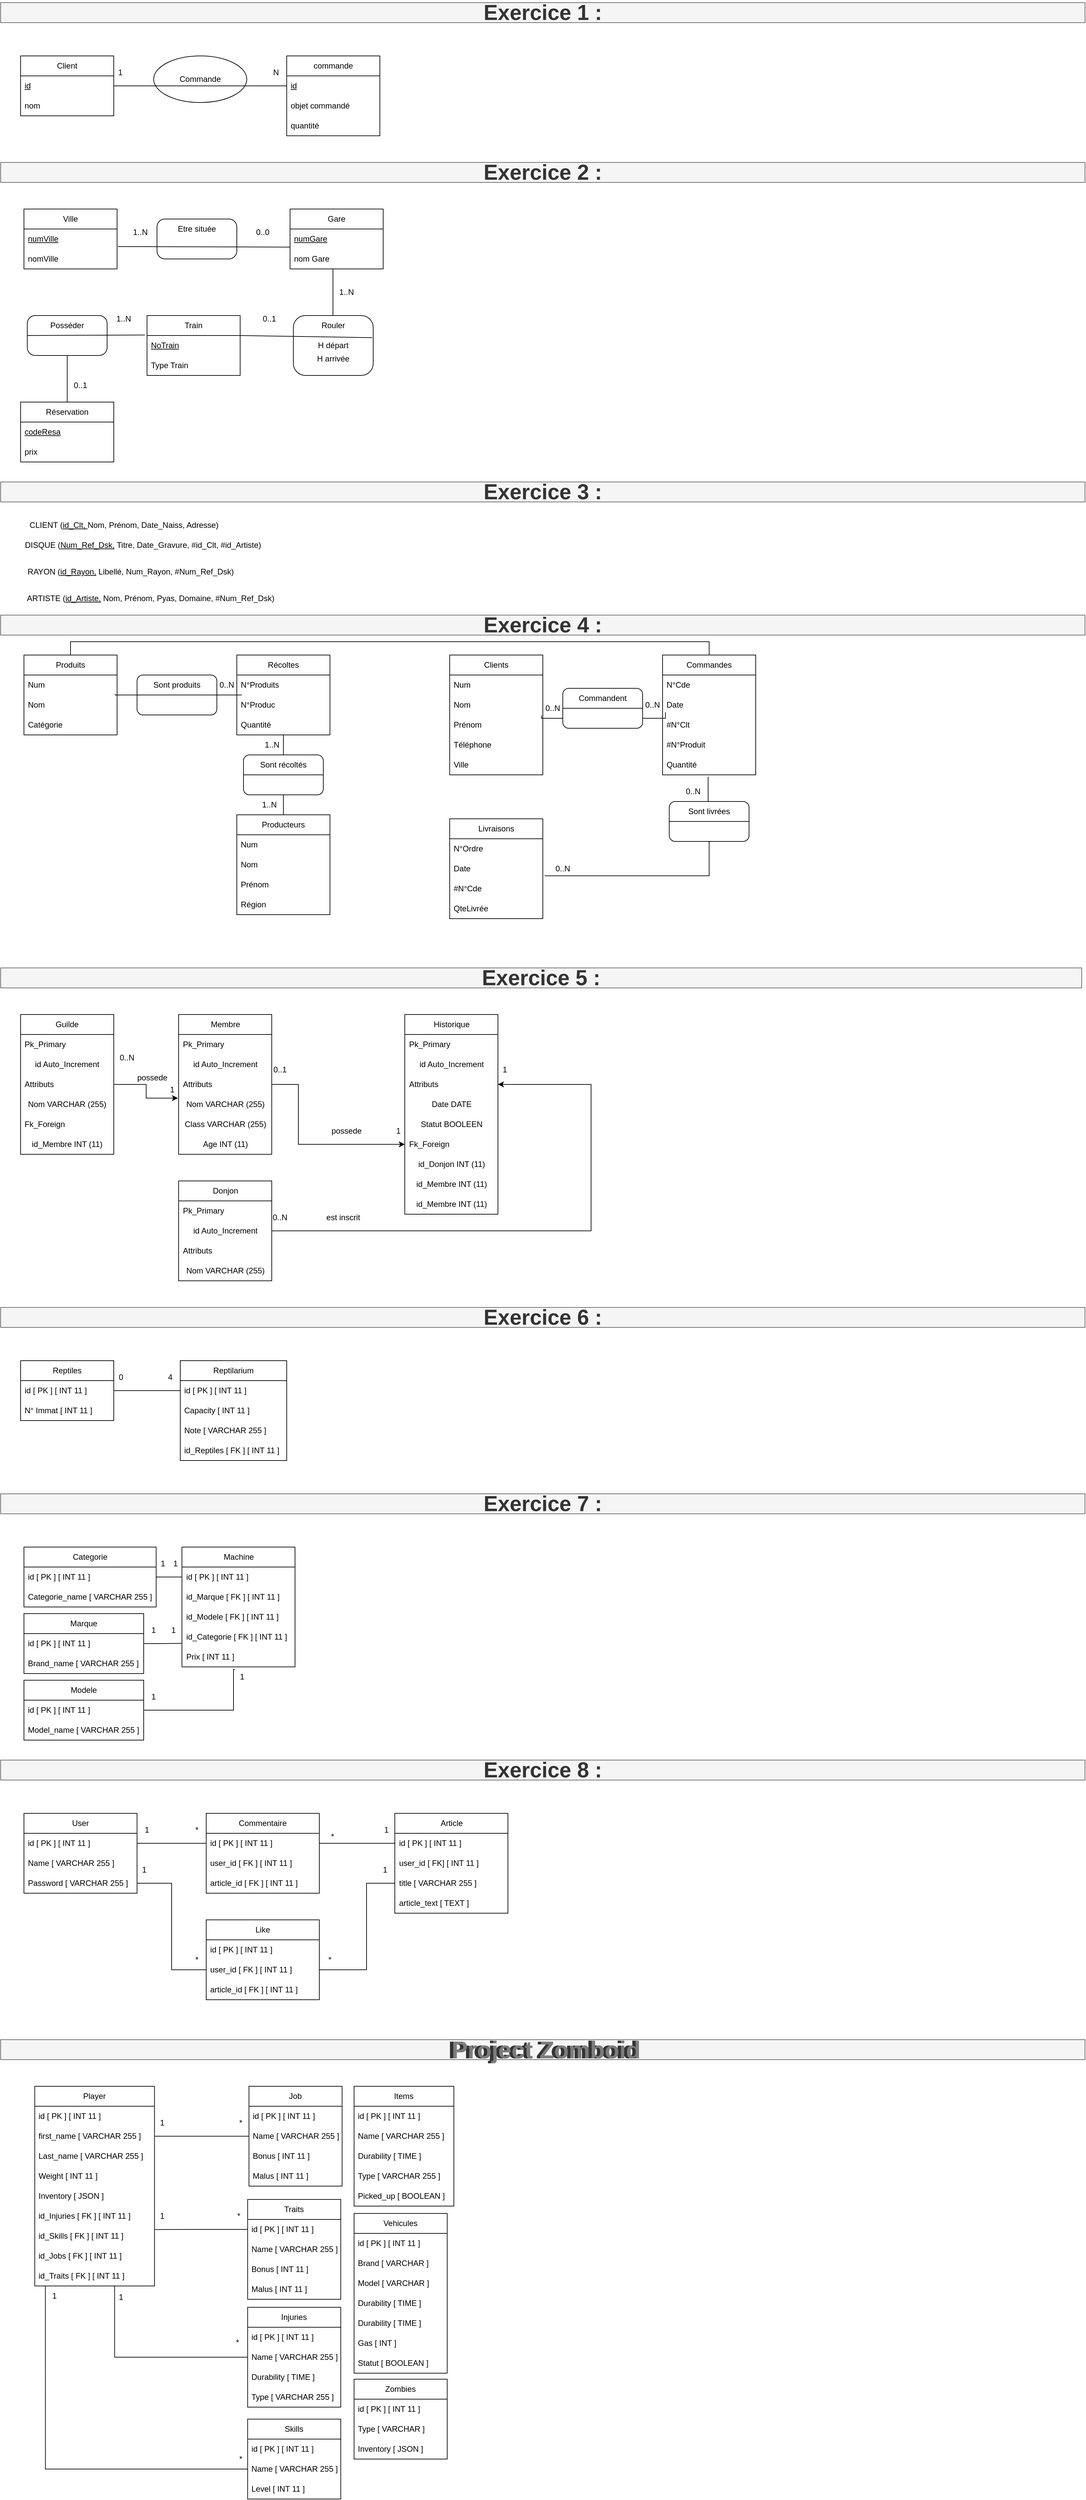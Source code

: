 <mxfile version="21.5.0" type="device">
  <diagram name="Page-1" id="F10LXunICJk9rZ-ggvHp">
    <mxGraphModel dx="1050" dy="1145" grid="1" gridSize="10" guides="1" tooltips="1" connect="1" arrows="1" fold="1" page="1" pageScale="1" pageWidth="413" pageHeight="583" math="0" shadow="0">
      <root>
        <mxCell id="0" />
        <mxCell id="1" parent="0" />
        <mxCell id="3VOU5mvbuk7q2b9fPozU-1" value="Client" style="swimlane;fontStyle=0;childLayout=stackLayout;horizontal=1;startSize=30;horizontalStack=0;resizeParent=1;resizeParentMax=0;resizeLast=0;collapsible=1;marginBottom=0;whiteSpace=wrap;html=1;" vertex="1" parent="1">
          <mxGeometry x="40" y="40" width="140" height="90" as="geometry" />
        </mxCell>
        <mxCell id="3VOU5mvbuk7q2b9fPozU-2" value="&lt;u&gt;id&lt;/u&gt;" style="text;strokeColor=none;fillColor=none;align=left;verticalAlign=middle;spacingLeft=4;spacingRight=4;overflow=hidden;points=[[0,0.5],[1,0.5]];portConstraint=eastwest;rotatable=0;whiteSpace=wrap;html=1;" vertex="1" parent="3VOU5mvbuk7q2b9fPozU-1">
          <mxGeometry y="30" width="140" height="30" as="geometry" />
        </mxCell>
        <mxCell id="3VOU5mvbuk7q2b9fPozU-3" value="nom" style="text;strokeColor=none;fillColor=none;align=left;verticalAlign=middle;spacingLeft=4;spacingRight=4;overflow=hidden;points=[[0,0.5],[1,0.5]];portConstraint=eastwest;rotatable=0;whiteSpace=wrap;html=1;" vertex="1" parent="3VOU5mvbuk7q2b9fPozU-1">
          <mxGeometry y="60" width="140" height="30" as="geometry" />
        </mxCell>
        <mxCell id="3VOU5mvbuk7q2b9fPozU-5" value="Commande" style="ellipse;whiteSpace=wrap;html=1;" vertex="1" parent="1">
          <mxGeometry x="240" y="40" width="140" height="70" as="geometry" />
        </mxCell>
        <mxCell id="3VOU5mvbuk7q2b9fPozU-6" value="commande" style="swimlane;fontStyle=0;childLayout=stackLayout;horizontal=1;startSize=30;horizontalStack=0;resizeParent=1;resizeParentMax=0;resizeLast=0;collapsible=1;marginBottom=0;whiteSpace=wrap;html=1;" vertex="1" parent="1">
          <mxGeometry x="440" y="40" width="140" height="120" as="geometry" />
        </mxCell>
        <mxCell id="3VOU5mvbuk7q2b9fPozU-7" value="&lt;u&gt;id&lt;/u&gt;" style="text;strokeColor=none;fillColor=none;align=left;verticalAlign=middle;spacingLeft=4;spacingRight=4;overflow=hidden;points=[[0,0.5],[1,0.5]];portConstraint=eastwest;rotatable=0;whiteSpace=wrap;html=1;" vertex="1" parent="3VOU5mvbuk7q2b9fPozU-6">
          <mxGeometry y="30" width="140" height="30" as="geometry" />
        </mxCell>
        <mxCell id="3VOU5mvbuk7q2b9fPozU-8" value="objet commandé" style="text;strokeColor=none;fillColor=none;align=left;verticalAlign=middle;spacingLeft=4;spacingRight=4;overflow=hidden;points=[[0,0.5],[1,0.5]];portConstraint=eastwest;rotatable=0;whiteSpace=wrap;html=1;" vertex="1" parent="3VOU5mvbuk7q2b9fPozU-6">
          <mxGeometry y="60" width="140" height="30" as="geometry" />
        </mxCell>
        <mxCell id="3VOU5mvbuk7q2b9fPozU-9" value="quantité" style="text;strokeColor=none;fillColor=none;align=left;verticalAlign=middle;spacingLeft=4;spacingRight=4;overflow=hidden;points=[[0,0.5],[1,0.5]];portConstraint=eastwest;rotatable=0;whiteSpace=wrap;html=1;" vertex="1" parent="3VOU5mvbuk7q2b9fPozU-6">
          <mxGeometry y="90" width="140" height="30" as="geometry" />
        </mxCell>
        <mxCell id="3VOU5mvbuk7q2b9fPozU-10" value="" style="endArrow=none;html=1;rounded=0;entryX=0;entryY=0.5;entryDx=0;entryDy=0;exitX=1;exitY=0.5;exitDx=0;exitDy=0;" edge="1" parent="1" source="3VOU5mvbuk7q2b9fPozU-2" target="3VOU5mvbuk7q2b9fPozU-7">
          <mxGeometry width="50" height="50" relative="1" as="geometry">
            <mxPoint x="200" y="320" as="sourcePoint" />
            <mxPoint x="250" y="270" as="targetPoint" />
          </mxGeometry>
        </mxCell>
        <mxCell id="3VOU5mvbuk7q2b9fPozU-11" value="1" style="text;html=1;strokeColor=none;fillColor=none;align=center;verticalAlign=middle;whiteSpace=wrap;rounded=0;" vertex="1" parent="1">
          <mxGeometry x="180" y="50" width="20" height="30" as="geometry" />
        </mxCell>
        <mxCell id="3VOU5mvbuk7q2b9fPozU-12" value="N" style="text;html=1;strokeColor=none;fillColor=none;align=center;verticalAlign=middle;whiteSpace=wrap;rounded=0;" vertex="1" parent="1">
          <mxGeometry x="414" y="50" width="20" height="30" as="geometry" />
        </mxCell>
        <mxCell id="3VOU5mvbuk7q2b9fPozU-17" value="Ville" style="swimlane;fontStyle=0;childLayout=stackLayout;horizontal=1;startSize=30;horizontalStack=0;resizeParent=1;resizeParentMax=0;resizeLast=0;collapsible=1;marginBottom=0;whiteSpace=wrap;html=1;" vertex="1" parent="1">
          <mxGeometry x="45" y="270" width="140" height="90" as="geometry" />
        </mxCell>
        <mxCell id="3VOU5mvbuk7q2b9fPozU-18" value="&lt;u&gt;numVille&lt;/u&gt;" style="text;strokeColor=none;fillColor=none;align=left;verticalAlign=middle;spacingLeft=4;spacingRight=4;overflow=hidden;points=[[0,0.5],[1,0.5]];portConstraint=eastwest;rotatable=0;whiteSpace=wrap;html=1;" vertex="1" parent="3VOU5mvbuk7q2b9fPozU-17">
          <mxGeometry y="30" width="140" height="30" as="geometry" />
        </mxCell>
        <mxCell id="3VOU5mvbuk7q2b9fPozU-19" value="nomVille" style="text;strokeColor=none;fillColor=none;align=left;verticalAlign=middle;spacingLeft=4;spacingRight=4;overflow=hidden;points=[[0,0.5],[1,0.5]];portConstraint=eastwest;rotatable=0;whiteSpace=wrap;html=1;" vertex="1" parent="3VOU5mvbuk7q2b9fPozU-17">
          <mxGeometry y="60" width="140" height="30" as="geometry" />
        </mxCell>
        <mxCell id="3VOU5mvbuk7q2b9fPozU-23" value="Gare" style="swimlane;fontStyle=0;childLayout=stackLayout;horizontal=1;startSize=30;horizontalStack=0;resizeParent=1;resizeParentMax=0;resizeLast=0;collapsible=1;marginBottom=0;whiteSpace=wrap;html=1;" vertex="1" parent="1">
          <mxGeometry x="445" y="270" width="140" height="90" as="geometry" />
        </mxCell>
        <mxCell id="3VOU5mvbuk7q2b9fPozU-24" value="&lt;u&gt;numGare&lt;/u&gt;" style="text;strokeColor=none;fillColor=none;align=left;verticalAlign=middle;spacingLeft=4;spacingRight=4;overflow=hidden;points=[[0,0.5],[1,0.5]];portConstraint=eastwest;rotatable=0;whiteSpace=wrap;html=1;" vertex="1" parent="3VOU5mvbuk7q2b9fPozU-23">
          <mxGeometry y="30" width="140" height="30" as="geometry" />
        </mxCell>
        <mxCell id="3VOU5mvbuk7q2b9fPozU-25" value="nom Gare" style="text;strokeColor=none;fillColor=none;align=left;verticalAlign=middle;spacingLeft=4;spacingRight=4;overflow=hidden;points=[[0,0.5],[1,0.5]];portConstraint=eastwest;rotatable=0;whiteSpace=wrap;html=1;" vertex="1" parent="3VOU5mvbuk7q2b9fPozU-23">
          <mxGeometry y="60" width="140" height="30" as="geometry" />
        </mxCell>
        <mxCell id="3VOU5mvbuk7q2b9fPozU-27" value="" style="rounded=1;whiteSpace=wrap;html=1;arcSize=20;strokeWidth=1;shadow=0;perimeterSpacing=0;" vertex="1" parent="1">
          <mxGeometry x="245" y="285" width="120" height="60" as="geometry" />
        </mxCell>
        <mxCell id="3VOU5mvbuk7q2b9fPozU-28" value="Etre située" style="text;html=1;strokeColor=none;fillColor=none;align=center;verticalAlign=middle;whiteSpace=wrap;rounded=0;" vertex="1" parent="1">
          <mxGeometry x="275" y="285" width="60" height="30" as="geometry" />
        </mxCell>
        <mxCell id="3VOU5mvbuk7q2b9fPozU-29" value="" style="rounded=1;whiteSpace=wrap;html=1;arcSize=20;strokeWidth=1;shadow=0;perimeterSpacing=0;" vertex="1" parent="1">
          <mxGeometry x="450" y="430" width="120" height="90" as="geometry" />
        </mxCell>
        <mxCell id="3VOU5mvbuk7q2b9fPozU-30" value="Rouler" style="text;html=1;strokeColor=none;fillColor=none;align=center;verticalAlign=middle;whiteSpace=wrap;rounded=0;" vertex="1" parent="1">
          <mxGeometry x="480" y="430" width="60" height="30" as="geometry" />
        </mxCell>
        <mxCell id="3VOU5mvbuk7q2b9fPozU-31" value="H départ" style="text;html=1;strokeColor=none;fillColor=none;align=center;verticalAlign=middle;whiteSpace=wrap;rounded=0;" vertex="1" parent="1">
          <mxGeometry x="480" y="460" width="60" height="30" as="geometry" />
        </mxCell>
        <mxCell id="3VOU5mvbuk7q2b9fPozU-32" value="H arrivée" style="text;html=1;strokeColor=none;fillColor=none;align=center;verticalAlign=middle;whiteSpace=wrap;rounded=0;" vertex="1" parent="1">
          <mxGeometry x="480" y="480" width="60" height="30" as="geometry" />
        </mxCell>
        <mxCell id="3VOU5mvbuk7q2b9fPozU-33" value="Train" style="swimlane;fontStyle=0;childLayout=stackLayout;horizontal=1;startSize=30;horizontalStack=0;resizeParent=1;resizeParentMax=0;resizeLast=0;collapsible=1;marginBottom=0;whiteSpace=wrap;html=1;" vertex="1" parent="1">
          <mxGeometry x="230" y="430" width="140" height="90" as="geometry" />
        </mxCell>
        <mxCell id="3VOU5mvbuk7q2b9fPozU-34" value="&lt;u&gt;NoTrain&lt;/u&gt;" style="text;strokeColor=none;fillColor=none;align=left;verticalAlign=middle;spacingLeft=4;spacingRight=4;overflow=hidden;points=[[0,0.5],[1,0.5]];portConstraint=eastwest;rotatable=0;whiteSpace=wrap;html=1;" vertex="1" parent="3VOU5mvbuk7q2b9fPozU-33">
          <mxGeometry y="30" width="140" height="30" as="geometry" />
        </mxCell>
        <mxCell id="3VOU5mvbuk7q2b9fPozU-35" value="Type Train" style="text;strokeColor=none;fillColor=none;align=left;verticalAlign=middle;spacingLeft=4;spacingRight=4;overflow=hidden;points=[[0,0.5],[1,0.5]];portConstraint=eastwest;rotatable=0;whiteSpace=wrap;html=1;" vertex="1" parent="3VOU5mvbuk7q2b9fPozU-33">
          <mxGeometry y="60" width="140" height="30" as="geometry" />
        </mxCell>
        <mxCell id="3VOU5mvbuk7q2b9fPozU-37" value="" style="rounded=1;whiteSpace=wrap;html=1;arcSize=20;strokeWidth=1;shadow=0;perimeterSpacing=0;" vertex="1" parent="1">
          <mxGeometry x="50" y="430" width="120" height="60" as="geometry" />
        </mxCell>
        <mxCell id="3VOU5mvbuk7q2b9fPozU-38" value="Posséder" style="text;html=1;strokeColor=none;fillColor=none;align=center;verticalAlign=middle;whiteSpace=wrap;rounded=0;" vertex="1" parent="1">
          <mxGeometry x="80" y="430" width="60" height="30" as="geometry" />
        </mxCell>
        <mxCell id="3VOU5mvbuk7q2b9fPozU-39" value="Réservation" style="swimlane;fontStyle=0;childLayout=stackLayout;horizontal=1;startSize=30;horizontalStack=0;resizeParent=1;resizeParentMax=0;resizeLast=0;collapsible=1;marginBottom=0;whiteSpace=wrap;html=1;" vertex="1" parent="1">
          <mxGeometry x="40" y="560" width="140" height="90" as="geometry" />
        </mxCell>
        <mxCell id="3VOU5mvbuk7q2b9fPozU-40" value="&lt;u&gt;codeResa&lt;/u&gt;" style="text;strokeColor=none;fillColor=none;align=left;verticalAlign=middle;spacingLeft=4;spacingRight=4;overflow=hidden;points=[[0,0.5],[1,0.5]];portConstraint=eastwest;rotatable=0;whiteSpace=wrap;html=1;" vertex="1" parent="3VOU5mvbuk7q2b9fPozU-39">
          <mxGeometry y="30" width="140" height="30" as="geometry" />
        </mxCell>
        <mxCell id="3VOU5mvbuk7q2b9fPozU-41" value="prix" style="text;strokeColor=none;fillColor=none;align=left;verticalAlign=middle;spacingLeft=4;spacingRight=4;overflow=hidden;points=[[0,0.5],[1,0.5]];portConstraint=eastwest;rotatable=0;whiteSpace=wrap;html=1;" vertex="1" parent="3VOU5mvbuk7q2b9fPozU-39">
          <mxGeometry y="60" width="140" height="30" as="geometry" />
        </mxCell>
        <mxCell id="3VOU5mvbuk7q2b9fPozU-42" value="" style="endArrow=none;html=1;rounded=0;entryX=0.003;entryY=0.907;entryDx=0;entryDy=0;entryPerimeter=0;exitX=1.009;exitY=-0.12;exitDx=0;exitDy=0;exitPerimeter=0;" edge="1" parent="1" source="3VOU5mvbuk7q2b9fPozU-19" target="3VOU5mvbuk7q2b9fPozU-24">
          <mxGeometry width="50" height="50" relative="1" as="geometry">
            <mxPoint x="205" y="380" as="sourcePoint" />
            <mxPoint x="255" y="330" as="targetPoint" />
          </mxGeometry>
        </mxCell>
        <mxCell id="3VOU5mvbuk7q2b9fPozU-43" value="" style="endArrow=none;html=1;rounded=0;entryX=-0.023;entryY=-0.027;entryDx=0;entryDy=0;entryPerimeter=0;" edge="1" parent="1" target="3VOU5mvbuk7q2b9fPozU-34">
          <mxGeometry width="50" height="50" relative="1" as="geometry">
            <mxPoint x="50" y="460" as="sourcePoint" />
            <mxPoint x="100" y="410" as="targetPoint" />
          </mxGeometry>
        </mxCell>
        <mxCell id="3VOU5mvbuk7q2b9fPozU-44" value="" style="endArrow=none;html=1;rounded=0;entryX=0.987;entryY=0.369;entryDx=0;entryDy=0;entryPerimeter=0;" edge="1" parent="1" target="3VOU5mvbuk7q2b9fPozU-29">
          <mxGeometry width="50" height="50" relative="1" as="geometry">
            <mxPoint x="370" y="460" as="sourcePoint" />
            <mxPoint x="547" y="459" as="targetPoint" />
          </mxGeometry>
        </mxCell>
        <mxCell id="3VOU5mvbuk7q2b9fPozU-45" value="" style="endArrow=none;html=1;rounded=0;entryX=0.5;entryY=1;entryDx=0;entryDy=0;exitX=0.5;exitY=0;exitDx=0;exitDy=0;" edge="1" parent="1" source="3VOU5mvbuk7q2b9fPozU-39" target="3VOU5mvbuk7q2b9fPozU-37">
          <mxGeometry width="50" height="50" relative="1" as="geometry">
            <mxPoint x="100" y="560" as="sourcePoint" />
            <mxPoint x="150" y="510" as="targetPoint" />
          </mxGeometry>
        </mxCell>
        <mxCell id="3VOU5mvbuk7q2b9fPozU-46" value="" style="endArrow=none;html=1;rounded=0;entryX=0.5;entryY=1;entryDx=0;entryDy=0;exitX=0.5;exitY=0;exitDx=0;exitDy=0;" edge="1" parent="1">
          <mxGeometry width="50" height="50" relative="1" as="geometry">
            <mxPoint x="509.5" y="430" as="sourcePoint" />
            <mxPoint x="509.5" y="360" as="targetPoint" />
          </mxGeometry>
        </mxCell>
        <mxCell id="3VOU5mvbuk7q2b9fPozU-47" value="1..N" style="text;html=1;strokeColor=none;fillColor=none;align=center;verticalAlign=middle;whiteSpace=wrap;rounded=0;" vertex="1" parent="1">
          <mxGeometry x="210" y="290" width="20" height="30" as="geometry" />
        </mxCell>
        <mxCell id="3VOU5mvbuk7q2b9fPozU-48" value="0..0" style="text;html=1;strokeColor=none;fillColor=none;align=center;verticalAlign=middle;whiteSpace=wrap;rounded=0;" vertex="1" parent="1">
          <mxGeometry x="394" y="290" width="20" height="30" as="geometry" />
        </mxCell>
        <mxCell id="3VOU5mvbuk7q2b9fPozU-49" value="1..N" style="text;html=1;strokeColor=none;fillColor=none;align=center;verticalAlign=middle;whiteSpace=wrap;rounded=0;" vertex="1" parent="1">
          <mxGeometry x="520" y="380" width="20" height="30" as="geometry" />
        </mxCell>
        <mxCell id="3VOU5mvbuk7q2b9fPozU-51" value="0..1" style="text;html=1;strokeColor=none;fillColor=none;align=center;verticalAlign=middle;whiteSpace=wrap;rounded=0;" vertex="1" parent="1">
          <mxGeometry x="404" y="420" width="20" height="30" as="geometry" />
        </mxCell>
        <mxCell id="3VOU5mvbuk7q2b9fPozU-53" value="1..N" style="text;html=1;strokeColor=none;fillColor=none;align=center;verticalAlign=middle;whiteSpace=wrap;rounded=0;" vertex="1" parent="1">
          <mxGeometry x="185" y="420" width="20" height="30" as="geometry" />
        </mxCell>
        <mxCell id="3VOU5mvbuk7q2b9fPozU-54" value="0..1" style="text;html=1;strokeColor=none;fillColor=none;align=center;verticalAlign=middle;whiteSpace=wrap;rounded=0;" vertex="1" parent="1">
          <mxGeometry x="120" y="520" width="20" height="30" as="geometry" />
        </mxCell>
        <mxCell id="3VOU5mvbuk7q2b9fPozU-55" value="CLIENT (&lt;u&gt;id_Clt, &lt;/u&gt;Nom, Prénom, Date_Naiss, Adresse)" style="text;html=1;strokeColor=none;fillColor=none;align=center;verticalAlign=middle;whiteSpace=wrap;rounded=0;" vertex="1" parent="1">
          <mxGeometry x="47.5" y="730" width="295" height="30" as="geometry" />
        </mxCell>
        <mxCell id="3VOU5mvbuk7q2b9fPozU-56" value="DISQUE (&lt;u&gt;Num_Ref_Dsk,&lt;/u&gt;&amp;nbsp;Titre, Date_Gravure, #id_Clt, #id_Artiste)" style="text;html=1;strokeColor=none;fillColor=none;align=center;verticalAlign=middle;whiteSpace=wrap;rounded=0;" vertex="1" parent="1">
          <mxGeometry x="45" y="760" width="357.5" height="30" as="geometry" />
        </mxCell>
        <mxCell id="3VOU5mvbuk7q2b9fPozU-58" value="RAYON (&lt;u&gt;id_Rayon,&lt;/u&gt;&amp;nbsp;Libellé, Num_Rayon, #Num_Ref_Dsk)" style="text;html=1;strokeColor=none;fillColor=none;align=center;verticalAlign=middle;whiteSpace=wrap;rounded=0;" vertex="1" parent="1">
          <mxGeometry x="47.5" y="800" width="315" height="30" as="geometry" />
        </mxCell>
        <mxCell id="3VOU5mvbuk7q2b9fPozU-59" value="ARTISTE (&lt;u&gt;id_Artiste,&lt;/u&gt;&amp;nbsp;Nom, Prénom, Pyas, Domaine, #Num_Ref_Dsk)" style="text;html=1;strokeColor=none;fillColor=none;align=center;verticalAlign=middle;whiteSpace=wrap;rounded=0;" vertex="1" parent="1">
          <mxGeometry x="47.5" y="840" width="375" height="30" as="geometry" />
        </mxCell>
        <mxCell id="3VOU5mvbuk7q2b9fPozU-124" style="edgeStyle=orthogonalEdgeStyle;rounded=0;orthogonalLoop=1;jettySize=auto;html=1;exitX=0.5;exitY=0;exitDx=0;exitDy=0;entryX=0.5;entryY=0;entryDx=0;entryDy=0;endArrow=none;endFill=0;" edge="1" parent="1" source="3VOU5mvbuk7q2b9fPozU-60" target="3VOU5mvbuk7q2b9fPozU-80">
          <mxGeometry relative="1" as="geometry" />
        </mxCell>
        <mxCell id="3VOU5mvbuk7q2b9fPozU-60" value="Produits" style="swimlane;fontStyle=0;childLayout=stackLayout;horizontal=1;startSize=30;horizontalStack=0;resizeParent=1;resizeParentMax=0;resizeLast=0;collapsible=1;marginBottom=0;whiteSpace=wrap;html=1;" vertex="1" parent="1">
          <mxGeometry x="45" y="940" width="140" height="120" as="geometry" />
        </mxCell>
        <mxCell id="3VOU5mvbuk7q2b9fPozU-61" value="Num" style="text;strokeColor=none;fillColor=none;align=left;verticalAlign=middle;spacingLeft=4;spacingRight=4;overflow=hidden;points=[[0,0.5],[1,0.5]];portConstraint=eastwest;rotatable=0;whiteSpace=wrap;html=1;" vertex="1" parent="3VOU5mvbuk7q2b9fPozU-60">
          <mxGeometry y="30" width="140" height="30" as="geometry" />
        </mxCell>
        <mxCell id="3VOU5mvbuk7q2b9fPozU-62" value="Nom" style="text;strokeColor=none;fillColor=none;align=left;verticalAlign=middle;spacingLeft=4;spacingRight=4;overflow=hidden;points=[[0,0.5],[1,0.5]];portConstraint=eastwest;rotatable=0;whiteSpace=wrap;html=1;" vertex="1" parent="3VOU5mvbuk7q2b9fPozU-60">
          <mxGeometry y="60" width="140" height="30" as="geometry" />
        </mxCell>
        <mxCell id="3VOU5mvbuk7q2b9fPozU-63" value="Catégorie" style="text;strokeColor=none;fillColor=none;align=left;verticalAlign=middle;spacingLeft=4;spacingRight=4;overflow=hidden;points=[[0,0.5],[1,0.5]];portConstraint=eastwest;rotatable=0;whiteSpace=wrap;html=1;" vertex="1" parent="3VOU5mvbuk7q2b9fPozU-60">
          <mxGeometry y="90" width="140" height="30" as="geometry" />
        </mxCell>
        <mxCell id="3VOU5mvbuk7q2b9fPozU-64" value="Récoltes" style="swimlane;fontStyle=0;childLayout=stackLayout;horizontal=1;startSize=30;horizontalStack=0;resizeParent=1;resizeParentMax=0;resizeLast=0;collapsible=1;marginBottom=0;whiteSpace=wrap;html=1;" vertex="1" parent="1">
          <mxGeometry x="365" y="940" width="140" height="120" as="geometry" />
        </mxCell>
        <mxCell id="3VOU5mvbuk7q2b9fPozU-65" value="N°Produits" style="text;strokeColor=none;fillColor=none;align=left;verticalAlign=middle;spacingLeft=4;spacingRight=4;overflow=hidden;points=[[0,0.5],[1,0.5]];portConstraint=eastwest;rotatable=0;whiteSpace=wrap;html=1;" vertex="1" parent="3VOU5mvbuk7q2b9fPozU-64">
          <mxGeometry y="30" width="140" height="30" as="geometry" />
        </mxCell>
        <mxCell id="3VOU5mvbuk7q2b9fPozU-66" value="N°Produc" style="text;strokeColor=none;fillColor=none;align=left;verticalAlign=middle;spacingLeft=4;spacingRight=4;overflow=hidden;points=[[0,0.5],[1,0.5]];portConstraint=eastwest;rotatable=0;whiteSpace=wrap;html=1;" vertex="1" parent="3VOU5mvbuk7q2b9fPozU-64">
          <mxGeometry y="60" width="140" height="30" as="geometry" />
        </mxCell>
        <mxCell id="3VOU5mvbuk7q2b9fPozU-67" value="Quantité" style="text;strokeColor=none;fillColor=none;align=left;verticalAlign=middle;spacingLeft=4;spacingRight=4;overflow=hidden;points=[[0,0.5],[1,0.5]];portConstraint=eastwest;rotatable=0;whiteSpace=wrap;html=1;" vertex="1" parent="3VOU5mvbuk7q2b9fPozU-64">
          <mxGeometry y="90" width="140" height="30" as="geometry" />
        </mxCell>
        <mxCell id="3VOU5mvbuk7q2b9fPozU-68" value="Producteurs" style="swimlane;fontStyle=0;childLayout=stackLayout;horizontal=1;startSize=30;horizontalStack=0;resizeParent=1;resizeParentMax=0;resizeLast=0;collapsible=1;marginBottom=0;whiteSpace=wrap;html=1;" vertex="1" parent="1">
          <mxGeometry x="365" y="1180" width="140" height="150" as="geometry" />
        </mxCell>
        <mxCell id="3VOU5mvbuk7q2b9fPozU-69" value="Num" style="text;strokeColor=none;fillColor=none;align=left;verticalAlign=middle;spacingLeft=4;spacingRight=4;overflow=hidden;points=[[0,0.5],[1,0.5]];portConstraint=eastwest;rotatable=0;whiteSpace=wrap;html=1;" vertex="1" parent="3VOU5mvbuk7q2b9fPozU-68">
          <mxGeometry y="30" width="140" height="30" as="geometry" />
        </mxCell>
        <mxCell id="3VOU5mvbuk7q2b9fPozU-70" value="Nom" style="text;strokeColor=none;fillColor=none;align=left;verticalAlign=middle;spacingLeft=4;spacingRight=4;overflow=hidden;points=[[0,0.5],[1,0.5]];portConstraint=eastwest;rotatable=0;whiteSpace=wrap;html=1;" vertex="1" parent="3VOU5mvbuk7q2b9fPozU-68">
          <mxGeometry y="60" width="140" height="30" as="geometry" />
        </mxCell>
        <mxCell id="3VOU5mvbuk7q2b9fPozU-71" value="Prénom" style="text;strokeColor=none;fillColor=none;align=left;verticalAlign=middle;spacingLeft=4;spacingRight=4;overflow=hidden;points=[[0,0.5],[1,0.5]];portConstraint=eastwest;rotatable=0;whiteSpace=wrap;html=1;" vertex="1" parent="3VOU5mvbuk7q2b9fPozU-68">
          <mxGeometry y="90" width="140" height="30" as="geometry" />
        </mxCell>
        <mxCell id="3VOU5mvbuk7q2b9fPozU-72" value="Région" style="text;strokeColor=none;fillColor=none;align=left;verticalAlign=middle;spacingLeft=4;spacingRight=4;overflow=hidden;points=[[0,0.5],[1,0.5]];portConstraint=eastwest;rotatable=0;whiteSpace=wrap;html=1;" vertex="1" parent="3VOU5mvbuk7q2b9fPozU-68">
          <mxGeometry y="120" width="140" height="30" as="geometry" />
        </mxCell>
        <mxCell id="3VOU5mvbuk7q2b9fPozU-73" value="Clients" style="swimlane;fontStyle=0;childLayout=stackLayout;horizontal=1;startSize=30;horizontalStack=0;resizeParent=1;resizeParentMax=0;resizeLast=0;collapsible=1;marginBottom=0;whiteSpace=wrap;html=1;" vertex="1" parent="1">
          <mxGeometry x="685" y="940" width="140" height="180" as="geometry" />
        </mxCell>
        <mxCell id="3VOU5mvbuk7q2b9fPozU-74" value="Num" style="text;strokeColor=none;fillColor=none;align=left;verticalAlign=middle;spacingLeft=4;spacingRight=4;overflow=hidden;points=[[0,0.5],[1,0.5]];portConstraint=eastwest;rotatable=0;whiteSpace=wrap;html=1;" vertex="1" parent="3VOU5mvbuk7q2b9fPozU-73">
          <mxGeometry y="30" width="140" height="30" as="geometry" />
        </mxCell>
        <mxCell id="3VOU5mvbuk7q2b9fPozU-75" value="Nom" style="text;strokeColor=none;fillColor=none;align=left;verticalAlign=middle;spacingLeft=4;spacingRight=4;overflow=hidden;points=[[0,0.5],[1,0.5]];portConstraint=eastwest;rotatable=0;whiteSpace=wrap;html=1;" vertex="1" parent="3VOU5mvbuk7q2b9fPozU-73">
          <mxGeometry y="60" width="140" height="30" as="geometry" />
        </mxCell>
        <mxCell id="3VOU5mvbuk7q2b9fPozU-76" value="Prénom" style="text;strokeColor=none;fillColor=none;align=left;verticalAlign=middle;spacingLeft=4;spacingRight=4;overflow=hidden;points=[[0,0.5],[1,0.5]];portConstraint=eastwest;rotatable=0;whiteSpace=wrap;html=1;" vertex="1" parent="3VOU5mvbuk7q2b9fPozU-73">
          <mxGeometry y="90" width="140" height="30" as="geometry" />
        </mxCell>
        <mxCell id="3VOU5mvbuk7q2b9fPozU-78" value="Téléphone" style="text;strokeColor=none;fillColor=none;align=left;verticalAlign=middle;spacingLeft=4;spacingRight=4;overflow=hidden;points=[[0,0.5],[1,0.5]];portConstraint=eastwest;rotatable=0;whiteSpace=wrap;html=1;" vertex="1" parent="3VOU5mvbuk7q2b9fPozU-73">
          <mxGeometry y="120" width="140" height="30" as="geometry" />
        </mxCell>
        <mxCell id="3VOU5mvbuk7q2b9fPozU-77" value="Ville" style="text;strokeColor=none;fillColor=none;align=left;verticalAlign=middle;spacingLeft=4;spacingRight=4;overflow=hidden;points=[[0,0.5],[1,0.5]];portConstraint=eastwest;rotatable=0;whiteSpace=wrap;html=1;" vertex="1" parent="3VOU5mvbuk7q2b9fPozU-73">
          <mxGeometry y="150" width="140" height="30" as="geometry" />
        </mxCell>
        <mxCell id="3VOU5mvbuk7q2b9fPozU-80" value="Commandes" style="swimlane;fontStyle=0;childLayout=stackLayout;horizontal=1;startSize=30;horizontalStack=0;resizeParent=1;resizeParentMax=0;resizeLast=0;collapsible=1;marginBottom=0;whiteSpace=wrap;html=1;" vertex="1" parent="1">
          <mxGeometry x="1005" y="940" width="140" height="180" as="geometry" />
        </mxCell>
        <mxCell id="3VOU5mvbuk7q2b9fPozU-81" value="N°Cde" style="text;strokeColor=none;fillColor=none;align=left;verticalAlign=middle;spacingLeft=4;spacingRight=4;overflow=hidden;points=[[0,0.5],[1,0.5]];portConstraint=eastwest;rotatable=0;whiteSpace=wrap;html=1;" vertex="1" parent="3VOU5mvbuk7q2b9fPozU-80">
          <mxGeometry y="30" width="140" height="30" as="geometry" />
        </mxCell>
        <mxCell id="3VOU5mvbuk7q2b9fPozU-82" value="Date" style="text;strokeColor=none;fillColor=none;align=left;verticalAlign=middle;spacingLeft=4;spacingRight=4;overflow=hidden;points=[[0,0.5],[1,0.5]];portConstraint=eastwest;rotatable=0;whiteSpace=wrap;html=1;" vertex="1" parent="3VOU5mvbuk7q2b9fPozU-80">
          <mxGeometry y="60" width="140" height="30" as="geometry" />
        </mxCell>
        <mxCell id="3VOU5mvbuk7q2b9fPozU-83" value="#N°Clt" style="text;strokeColor=none;fillColor=none;align=left;verticalAlign=middle;spacingLeft=4;spacingRight=4;overflow=hidden;points=[[0,0.5],[1,0.5]];portConstraint=eastwest;rotatable=0;whiteSpace=wrap;html=1;" vertex="1" parent="3VOU5mvbuk7q2b9fPozU-80">
          <mxGeometry y="90" width="140" height="30" as="geometry" />
        </mxCell>
        <mxCell id="3VOU5mvbuk7q2b9fPozU-84" value="#N°Produit" style="text;strokeColor=none;fillColor=none;align=left;verticalAlign=middle;spacingLeft=4;spacingRight=4;overflow=hidden;points=[[0,0.5],[1,0.5]];portConstraint=eastwest;rotatable=0;whiteSpace=wrap;html=1;" vertex="1" parent="3VOU5mvbuk7q2b9fPozU-80">
          <mxGeometry y="120" width="140" height="30" as="geometry" />
        </mxCell>
        <mxCell id="3VOU5mvbuk7q2b9fPozU-85" value="Quantité" style="text;strokeColor=none;fillColor=none;align=left;verticalAlign=middle;spacingLeft=4;spacingRight=4;overflow=hidden;points=[[0,0.5],[1,0.5]];portConstraint=eastwest;rotatable=0;whiteSpace=wrap;html=1;" vertex="1" parent="3VOU5mvbuk7q2b9fPozU-80">
          <mxGeometry y="150" width="140" height="30" as="geometry" />
        </mxCell>
        <mxCell id="3VOU5mvbuk7q2b9fPozU-86" value="Livraisons" style="swimlane;fontStyle=0;childLayout=stackLayout;horizontal=1;startSize=30;horizontalStack=0;resizeParent=1;resizeParentMax=0;resizeLast=0;collapsible=1;marginBottom=0;whiteSpace=wrap;html=1;" vertex="1" parent="1">
          <mxGeometry x="685" y="1186" width="140" height="150" as="geometry" />
        </mxCell>
        <mxCell id="3VOU5mvbuk7q2b9fPozU-87" value="N°Ordre" style="text;strokeColor=none;fillColor=none;align=left;verticalAlign=middle;spacingLeft=4;spacingRight=4;overflow=hidden;points=[[0,0.5],[1,0.5]];portConstraint=eastwest;rotatable=0;whiteSpace=wrap;html=1;" vertex="1" parent="3VOU5mvbuk7q2b9fPozU-86">
          <mxGeometry y="30" width="140" height="30" as="geometry" />
        </mxCell>
        <mxCell id="3VOU5mvbuk7q2b9fPozU-88" value="Date" style="text;strokeColor=none;fillColor=none;align=left;verticalAlign=middle;spacingLeft=4;spacingRight=4;overflow=hidden;points=[[0,0.5],[1,0.5]];portConstraint=eastwest;rotatable=0;whiteSpace=wrap;html=1;" vertex="1" parent="3VOU5mvbuk7q2b9fPozU-86">
          <mxGeometry y="60" width="140" height="30" as="geometry" />
        </mxCell>
        <mxCell id="3VOU5mvbuk7q2b9fPozU-89" value="#N°Cde" style="text;strokeColor=none;fillColor=none;align=left;verticalAlign=middle;spacingLeft=4;spacingRight=4;overflow=hidden;points=[[0,0.5],[1,0.5]];portConstraint=eastwest;rotatable=0;whiteSpace=wrap;html=1;" vertex="1" parent="3VOU5mvbuk7q2b9fPozU-86">
          <mxGeometry y="90" width="140" height="30" as="geometry" />
        </mxCell>
        <mxCell id="3VOU5mvbuk7q2b9fPozU-91" value="QteLivrée" style="text;strokeColor=none;fillColor=none;align=left;verticalAlign=middle;spacingLeft=4;spacingRight=4;overflow=hidden;points=[[0,0.5],[1,0.5]];portConstraint=eastwest;rotatable=0;whiteSpace=wrap;html=1;" vertex="1" parent="3VOU5mvbuk7q2b9fPozU-86">
          <mxGeometry y="120" width="140" height="30" as="geometry" />
        </mxCell>
        <mxCell id="3VOU5mvbuk7q2b9fPozU-120" style="edgeStyle=orthogonalEdgeStyle;rounded=0;orthogonalLoop=1;jettySize=auto;html=1;exitX=0;exitY=0.5;exitDx=0;exitDy=0;entryX=0.98;entryY=-0.04;entryDx=0;entryDy=0;entryPerimeter=0;endArrow=none;endFill=0;" edge="1" parent="1" source="3VOU5mvbuk7q2b9fPozU-93" target="3VOU5mvbuk7q2b9fPozU-62">
          <mxGeometry relative="1" as="geometry" />
        </mxCell>
        <mxCell id="3VOU5mvbuk7q2b9fPozU-121" style="edgeStyle=orthogonalEdgeStyle;rounded=0;orthogonalLoop=1;jettySize=auto;html=1;exitX=1;exitY=0.5;exitDx=0;exitDy=0;entryX=0.054;entryY=0.013;entryDx=0;entryDy=0;entryPerimeter=0;endArrow=none;endFill=0;" edge="1" parent="1" source="3VOU5mvbuk7q2b9fPozU-93" target="3VOU5mvbuk7q2b9fPozU-66">
          <mxGeometry relative="1" as="geometry" />
        </mxCell>
        <mxCell id="3VOU5mvbuk7q2b9fPozU-93" value="" style="rounded=1;whiteSpace=wrap;html=1;" vertex="1" parent="1">
          <mxGeometry x="215" y="970" width="120" height="60" as="geometry" />
        </mxCell>
        <mxCell id="3VOU5mvbuk7q2b9fPozU-94" value="Sont produits" style="text;html=1;strokeColor=none;fillColor=none;align=center;verticalAlign=middle;whiteSpace=wrap;rounded=0;" vertex="1" parent="1">
          <mxGeometry x="236.25" y="970" width="77.5" height="30" as="geometry" />
        </mxCell>
        <mxCell id="3VOU5mvbuk7q2b9fPozU-95" value="" style="endArrow=none;html=1;rounded=0;exitX=0;exitY=0.5;exitDx=0;exitDy=0;entryX=1;entryY=0.5;entryDx=0;entryDy=0;" edge="1" parent="1" source="3VOU5mvbuk7q2b9fPozU-93" target="3VOU5mvbuk7q2b9fPozU-93">
          <mxGeometry width="50" height="50" relative="1" as="geometry">
            <mxPoint x="525" y="1110" as="sourcePoint" />
            <mxPoint x="575" y="1060" as="targetPoint" />
            <Array as="points">
              <mxPoint x="335" y="1000" />
            </Array>
          </mxGeometry>
        </mxCell>
        <mxCell id="3VOU5mvbuk7q2b9fPozU-123" style="edgeStyle=orthogonalEdgeStyle;rounded=0;orthogonalLoop=1;jettySize=auto;html=1;exitX=0.5;exitY=1;exitDx=0;exitDy=0;entryX=0.5;entryY=0;entryDx=0;entryDy=0;endArrow=none;endFill=0;" edge="1" parent="1" source="3VOU5mvbuk7q2b9fPozU-96" target="3VOU5mvbuk7q2b9fPozU-68">
          <mxGeometry relative="1" as="geometry" />
        </mxCell>
        <mxCell id="3VOU5mvbuk7q2b9fPozU-96" value="" style="rounded=1;whiteSpace=wrap;html=1;" vertex="1" parent="1">
          <mxGeometry x="375" y="1090" width="120" height="60" as="geometry" />
        </mxCell>
        <mxCell id="3VOU5mvbuk7q2b9fPozU-122" style="edgeStyle=orthogonalEdgeStyle;rounded=0;orthogonalLoop=1;jettySize=auto;html=1;exitX=0.5;exitY=0;exitDx=0;exitDy=0;entryX=0.5;entryY=1;entryDx=0;entryDy=0;entryPerimeter=0;endArrow=none;endFill=0;" edge="1" parent="1" source="3VOU5mvbuk7q2b9fPozU-97" target="3VOU5mvbuk7q2b9fPozU-67">
          <mxGeometry relative="1" as="geometry" />
        </mxCell>
        <mxCell id="3VOU5mvbuk7q2b9fPozU-97" value="Sont récoltés" style="text;html=1;strokeColor=none;fillColor=none;align=center;verticalAlign=middle;whiteSpace=wrap;rounded=0;" vertex="1" parent="1">
          <mxGeometry x="396.25" y="1090" width="77.5" height="30" as="geometry" />
        </mxCell>
        <mxCell id="3VOU5mvbuk7q2b9fPozU-98" value="" style="endArrow=none;html=1;rounded=0;exitX=0;exitY=0.5;exitDx=0;exitDy=0;entryX=1;entryY=0.5;entryDx=0;entryDy=0;" edge="1" parent="1" source="3VOU5mvbuk7q2b9fPozU-96" target="3VOU5mvbuk7q2b9fPozU-96">
          <mxGeometry width="50" height="50" relative="1" as="geometry">
            <mxPoint x="685" y="1230" as="sourcePoint" />
            <mxPoint x="735" y="1180" as="targetPoint" />
            <Array as="points">
              <mxPoint x="495" y="1120" />
            </Array>
          </mxGeometry>
        </mxCell>
        <mxCell id="3VOU5mvbuk7q2b9fPozU-118" style="edgeStyle=orthogonalEdgeStyle;rounded=0;orthogonalLoop=1;jettySize=auto;html=1;exitX=0;exitY=0.75;exitDx=0;exitDy=0;entryX=0.986;entryY=0.027;entryDx=0;entryDy=0;entryPerimeter=0;endArrow=none;endFill=0;" edge="1" parent="1" source="3VOU5mvbuk7q2b9fPozU-109" target="3VOU5mvbuk7q2b9fPozU-76">
          <mxGeometry relative="1" as="geometry" />
        </mxCell>
        <mxCell id="3VOU5mvbuk7q2b9fPozU-119" style="edgeStyle=orthogonalEdgeStyle;rounded=0;orthogonalLoop=1;jettySize=auto;html=1;exitX=1;exitY=0.75;exitDx=0;exitDy=0;entryX=0.031;entryY=-0.133;entryDx=0;entryDy=0;entryPerimeter=0;endArrow=none;endFill=0;" edge="1" parent="1" source="3VOU5mvbuk7q2b9fPozU-109" target="3VOU5mvbuk7q2b9fPozU-83">
          <mxGeometry relative="1" as="geometry" />
        </mxCell>
        <mxCell id="3VOU5mvbuk7q2b9fPozU-109" value="" style="rounded=1;whiteSpace=wrap;html=1;" vertex="1" parent="1">
          <mxGeometry x="855" y="990" width="120" height="60" as="geometry" />
        </mxCell>
        <mxCell id="3VOU5mvbuk7q2b9fPozU-110" value="Commandent" style="text;html=1;strokeColor=none;fillColor=none;align=center;verticalAlign=middle;whiteSpace=wrap;rounded=0;" vertex="1" parent="1">
          <mxGeometry x="876.25" y="990" width="77.5" height="30" as="geometry" />
        </mxCell>
        <mxCell id="3VOU5mvbuk7q2b9fPozU-111" value="" style="endArrow=none;html=1;rounded=0;exitX=0;exitY=0.5;exitDx=0;exitDy=0;entryX=1;entryY=0.5;entryDx=0;entryDy=0;" edge="1" parent="1" source="3VOU5mvbuk7q2b9fPozU-109" target="3VOU5mvbuk7q2b9fPozU-109">
          <mxGeometry width="50" height="50" relative="1" as="geometry">
            <mxPoint x="1165" y="1130" as="sourcePoint" />
            <mxPoint x="1215" y="1080" as="targetPoint" />
            <Array as="points">
              <mxPoint x="975" y="1020" />
            </Array>
          </mxGeometry>
        </mxCell>
        <mxCell id="3VOU5mvbuk7q2b9fPozU-116" style="edgeStyle=orthogonalEdgeStyle;rounded=0;orthogonalLoop=1;jettySize=auto;html=1;exitX=0.5;exitY=1;exitDx=0;exitDy=0;entryX=1.02;entryY=0.853;entryDx=0;entryDy=0;entryPerimeter=0;endArrow=none;endFill=0;" edge="1" parent="1" source="3VOU5mvbuk7q2b9fPozU-113" target="3VOU5mvbuk7q2b9fPozU-88">
          <mxGeometry relative="1" as="geometry" />
        </mxCell>
        <mxCell id="3VOU5mvbuk7q2b9fPozU-113" value="" style="rounded=1;whiteSpace=wrap;html=1;" vertex="1" parent="1">
          <mxGeometry x="1015" y="1160" width="120" height="60" as="geometry" />
        </mxCell>
        <mxCell id="3VOU5mvbuk7q2b9fPozU-117" style="edgeStyle=orthogonalEdgeStyle;rounded=0;orthogonalLoop=1;jettySize=auto;html=1;exitX=0.5;exitY=0;exitDx=0;exitDy=0;entryX=0.489;entryY=1.093;entryDx=0;entryDy=0;entryPerimeter=0;endArrow=none;endFill=0;" edge="1" parent="1" source="3VOU5mvbuk7q2b9fPozU-114" target="3VOU5mvbuk7q2b9fPozU-85">
          <mxGeometry relative="1" as="geometry" />
        </mxCell>
        <mxCell id="3VOU5mvbuk7q2b9fPozU-114" value="Sont livrées" style="text;html=1;strokeColor=none;fillColor=none;align=center;verticalAlign=middle;whiteSpace=wrap;rounded=0;" vertex="1" parent="1">
          <mxGeometry x="1036.25" y="1160" width="77.5" height="30" as="geometry" />
        </mxCell>
        <mxCell id="3VOU5mvbuk7q2b9fPozU-115" value="" style="endArrow=none;html=1;rounded=0;exitX=0;exitY=0.5;exitDx=0;exitDy=0;entryX=1;entryY=0.5;entryDx=0;entryDy=0;" edge="1" parent="1" source="3VOU5mvbuk7q2b9fPozU-113" target="3VOU5mvbuk7q2b9fPozU-113">
          <mxGeometry width="50" height="50" relative="1" as="geometry">
            <mxPoint x="1325" y="1300" as="sourcePoint" />
            <mxPoint x="1375" y="1250" as="targetPoint" />
            <Array as="points">
              <mxPoint x="1135" y="1190" />
            </Array>
          </mxGeometry>
        </mxCell>
        <mxCell id="3VOU5mvbuk7q2b9fPozU-125" value="Membre" style="swimlane;fontStyle=0;childLayout=stackLayout;horizontal=1;startSize=30;horizontalStack=0;resizeParent=1;resizeParentMax=0;resizeLast=0;collapsible=1;marginBottom=0;whiteSpace=wrap;html=1;" vertex="1" parent="1">
          <mxGeometry x="277.5" y="1480" width="140" height="210" as="geometry" />
        </mxCell>
        <mxCell id="3VOU5mvbuk7q2b9fPozU-126" value="Pk_Primary" style="text;strokeColor=none;fillColor=none;align=left;verticalAlign=middle;spacingLeft=4;spacingRight=4;overflow=hidden;points=[[0,0.5],[1,0.5]];portConstraint=eastwest;rotatable=0;whiteSpace=wrap;html=1;" vertex="1" parent="3VOU5mvbuk7q2b9fPozU-125">
          <mxGeometry y="30" width="140" height="30" as="geometry" />
        </mxCell>
        <mxCell id="3VOU5mvbuk7q2b9fPozU-127" value="id Auto_Increment" style="text;strokeColor=none;fillColor=none;align=center;verticalAlign=middle;spacingLeft=4;spacingRight=4;overflow=hidden;points=[[0,0.5],[1,0.5]];portConstraint=eastwest;rotatable=0;whiteSpace=wrap;html=1;" vertex="1" parent="3VOU5mvbuk7q2b9fPozU-125">
          <mxGeometry y="60" width="140" height="30" as="geometry" />
        </mxCell>
        <mxCell id="3VOU5mvbuk7q2b9fPozU-128" value="Attributs" style="text;strokeColor=none;fillColor=none;align=left;verticalAlign=middle;spacingLeft=4;spacingRight=4;overflow=hidden;points=[[0,0.5],[1,0.5]];portConstraint=eastwest;rotatable=0;whiteSpace=wrap;html=1;" vertex="1" parent="3VOU5mvbuk7q2b9fPozU-125">
          <mxGeometry y="90" width="140" height="30" as="geometry" />
        </mxCell>
        <mxCell id="3VOU5mvbuk7q2b9fPozU-131" value="Nom VARCHAR (255)" style="text;strokeColor=none;fillColor=none;align=center;verticalAlign=middle;spacingLeft=4;spacingRight=4;overflow=hidden;points=[[0,0.5],[1,0.5]];portConstraint=eastwest;rotatable=0;whiteSpace=wrap;html=1;" vertex="1" parent="3VOU5mvbuk7q2b9fPozU-125">
          <mxGeometry y="120" width="140" height="30" as="geometry" />
        </mxCell>
        <mxCell id="3VOU5mvbuk7q2b9fPozU-130" value="Class VARCHAR (255)" style="text;strokeColor=none;fillColor=none;align=center;verticalAlign=middle;spacingLeft=4;spacingRight=4;overflow=hidden;points=[[0,0.5],[1,0.5]];portConstraint=eastwest;rotatable=0;whiteSpace=wrap;html=1;" vertex="1" parent="3VOU5mvbuk7q2b9fPozU-125">
          <mxGeometry y="150" width="140" height="30" as="geometry" />
        </mxCell>
        <mxCell id="3VOU5mvbuk7q2b9fPozU-129" value="Age INT (11)" style="text;strokeColor=none;fillColor=none;align=center;verticalAlign=middle;spacingLeft=4;spacingRight=4;overflow=hidden;points=[[0,0.5],[1,0.5]];portConstraint=eastwest;rotatable=0;whiteSpace=wrap;html=1;" vertex="1" parent="3VOU5mvbuk7q2b9fPozU-125">
          <mxGeometry y="180" width="140" height="30" as="geometry" />
        </mxCell>
        <mxCell id="3VOU5mvbuk7q2b9fPozU-132" value="Guilde" style="swimlane;fontStyle=0;childLayout=stackLayout;horizontal=1;startSize=30;horizontalStack=0;resizeParent=1;resizeParentMax=0;resizeLast=0;collapsible=1;marginBottom=0;whiteSpace=wrap;html=1;" vertex="1" parent="1">
          <mxGeometry x="40" y="1480" width="140" height="210" as="geometry" />
        </mxCell>
        <mxCell id="3VOU5mvbuk7q2b9fPozU-133" value="Pk_Primary" style="text;strokeColor=none;fillColor=none;align=left;verticalAlign=middle;spacingLeft=4;spacingRight=4;overflow=hidden;points=[[0,0.5],[1,0.5]];portConstraint=eastwest;rotatable=0;whiteSpace=wrap;html=1;" vertex="1" parent="3VOU5mvbuk7q2b9fPozU-132">
          <mxGeometry y="30" width="140" height="30" as="geometry" />
        </mxCell>
        <mxCell id="3VOU5mvbuk7q2b9fPozU-134" value="id Auto_Increment" style="text;strokeColor=none;fillColor=none;align=center;verticalAlign=middle;spacingLeft=4;spacingRight=4;overflow=hidden;points=[[0,0.5],[1,0.5]];portConstraint=eastwest;rotatable=0;whiteSpace=wrap;html=1;" vertex="1" parent="3VOU5mvbuk7q2b9fPozU-132">
          <mxGeometry y="60" width="140" height="30" as="geometry" />
        </mxCell>
        <mxCell id="3VOU5mvbuk7q2b9fPozU-135" value="Attributs" style="text;strokeColor=none;fillColor=none;align=left;verticalAlign=middle;spacingLeft=4;spacingRight=4;overflow=hidden;points=[[0,0.5],[1,0.5]];portConstraint=eastwest;rotatable=0;whiteSpace=wrap;html=1;" vertex="1" parent="3VOU5mvbuk7q2b9fPozU-132">
          <mxGeometry y="90" width="140" height="30" as="geometry" />
        </mxCell>
        <mxCell id="3VOU5mvbuk7q2b9fPozU-136" value="Nom VARCHAR (255)" style="text;strokeColor=none;fillColor=none;align=center;verticalAlign=middle;spacingLeft=4;spacingRight=4;overflow=hidden;points=[[0,0.5],[1,0.5]];portConstraint=eastwest;rotatable=0;whiteSpace=wrap;html=1;" vertex="1" parent="3VOU5mvbuk7q2b9fPozU-132">
          <mxGeometry y="120" width="140" height="30" as="geometry" />
        </mxCell>
        <mxCell id="3VOU5mvbuk7q2b9fPozU-137" value="Fk_Foreign" style="text;strokeColor=none;fillColor=none;align=left;verticalAlign=middle;spacingLeft=4;spacingRight=4;overflow=hidden;points=[[0,0.5],[1,0.5]];portConstraint=eastwest;rotatable=0;whiteSpace=wrap;html=1;" vertex="1" parent="3VOU5mvbuk7q2b9fPozU-132">
          <mxGeometry y="150" width="140" height="30" as="geometry" />
        </mxCell>
        <mxCell id="3VOU5mvbuk7q2b9fPozU-139" value="id_Membre INT (11)" style="text;strokeColor=none;fillColor=none;align=center;verticalAlign=middle;spacingLeft=4;spacingRight=4;overflow=hidden;points=[[0,0.5],[1,0.5]];portConstraint=eastwest;rotatable=0;whiteSpace=wrap;html=1;" vertex="1" parent="3VOU5mvbuk7q2b9fPozU-132">
          <mxGeometry y="180" width="140" height="30" as="geometry" />
        </mxCell>
        <mxCell id="3VOU5mvbuk7q2b9fPozU-140" value="Donjon" style="swimlane;fontStyle=0;childLayout=stackLayout;horizontal=1;startSize=30;horizontalStack=0;resizeParent=1;resizeParentMax=0;resizeLast=0;collapsible=1;marginBottom=0;whiteSpace=wrap;html=1;" vertex="1" parent="1">
          <mxGeometry x="277.5" y="1730" width="140" height="150" as="geometry" />
        </mxCell>
        <mxCell id="3VOU5mvbuk7q2b9fPozU-141" value="Pk_Primary" style="text;strokeColor=none;fillColor=none;align=left;verticalAlign=middle;spacingLeft=4;spacingRight=4;overflow=hidden;points=[[0,0.5],[1,0.5]];portConstraint=eastwest;rotatable=0;whiteSpace=wrap;html=1;" vertex="1" parent="3VOU5mvbuk7q2b9fPozU-140">
          <mxGeometry y="30" width="140" height="30" as="geometry" />
        </mxCell>
        <mxCell id="3VOU5mvbuk7q2b9fPozU-142" value="id Auto_Increment" style="text;strokeColor=none;fillColor=none;align=center;verticalAlign=middle;spacingLeft=4;spacingRight=4;overflow=hidden;points=[[0,0.5],[1,0.5]];portConstraint=eastwest;rotatable=0;whiteSpace=wrap;html=1;" vertex="1" parent="3VOU5mvbuk7q2b9fPozU-140">
          <mxGeometry y="60" width="140" height="30" as="geometry" />
        </mxCell>
        <mxCell id="3VOU5mvbuk7q2b9fPozU-143" value="Attributs" style="text;strokeColor=none;fillColor=none;align=left;verticalAlign=middle;spacingLeft=4;spacingRight=4;overflow=hidden;points=[[0,0.5],[1,0.5]];portConstraint=eastwest;rotatable=0;whiteSpace=wrap;html=1;" vertex="1" parent="3VOU5mvbuk7q2b9fPozU-140">
          <mxGeometry y="90" width="140" height="30" as="geometry" />
        </mxCell>
        <mxCell id="3VOU5mvbuk7q2b9fPozU-144" value="Nom VARCHAR (255)" style="text;strokeColor=none;fillColor=none;align=center;verticalAlign=middle;spacingLeft=4;spacingRight=4;overflow=hidden;points=[[0,0.5],[1,0.5]];portConstraint=eastwest;rotatable=0;whiteSpace=wrap;html=1;" vertex="1" parent="3VOU5mvbuk7q2b9fPozU-140">
          <mxGeometry y="120" width="140" height="30" as="geometry" />
        </mxCell>
        <mxCell id="3VOU5mvbuk7q2b9fPozU-147" value="Historique" style="swimlane;fontStyle=0;childLayout=stackLayout;horizontal=1;startSize=30;horizontalStack=0;resizeParent=1;resizeParentMax=0;resizeLast=0;collapsible=1;marginBottom=0;whiteSpace=wrap;html=1;" vertex="1" parent="1">
          <mxGeometry x="617.5" y="1480" width="140" height="300" as="geometry" />
        </mxCell>
        <mxCell id="3VOU5mvbuk7q2b9fPozU-148" value="Pk_Primary" style="text;strokeColor=none;fillColor=none;align=left;verticalAlign=middle;spacingLeft=4;spacingRight=4;overflow=hidden;points=[[0,0.5],[1,0.5]];portConstraint=eastwest;rotatable=0;whiteSpace=wrap;html=1;" vertex="1" parent="3VOU5mvbuk7q2b9fPozU-147">
          <mxGeometry y="30" width="140" height="30" as="geometry" />
        </mxCell>
        <mxCell id="3VOU5mvbuk7q2b9fPozU-149" value="id Auto_Increment" style="text;strokeColor=none;fillColor=none;align=center;verticalAlign=middle;spacingLeft=4;spacingRight=4;overflow=hidden;points=[[0,0.5],[1,0.5]];portConstraint=eastwest;rotatable=0;whiteSpace=wrap;html=1;" vertex="1" parent="3VOU5mvbuk7q2b9fPozU-147">
          <mxGeometry y="60" width="140" height="30" as="geometry" />
        </mxCell>
        <mxCell id="3VOU5mvbuk7q2b9fPozU-156" value="Attributs" style="text;strokeColor=none;fillColor=none;align=left;verticalAlign=middle;spacingLeft=4;spacingRight=4;overflow=hidden;points=[[0,0.5],[1,0.5]];portConstraint=eastwest;rotatable=0;whiteSpace=wrap;html=1;" vertex="1" parent="3VOU5mvbuk7q2b9fPozU-147">
          <mxGeometry y="90" width="140" height="30" as="geometry" />
        </mxCell>
        <mxCell id="3VOU5mvbuk7q2b9fPozU-157" value="Date DATE" style="text;strokeColor=none;fillColor=none;align=center;verticalAlign=middle;spacingLeft=4;spacingRight=4;overflow=hidden;points=[[0,0.5],[1,0.5]];portConstraint=eastwest;rotatable=0;whiteSpace=wrap;html=1;" vertex="1" parent="3VOU5mvbuk7q2b9fPozU-147">
          <mxGeometry y="120" width="140" height="30" as="geometry" />
        </mxCell>
        <mxCell id="3VOU5mvbuk7q2b9fPozU-163" value="Statut BOOLEEN" style="text;strokeColor=none;fillColor=none;align=center;verticalAlign=middle;spacingLeft=4;spacingRight=4;overflow=hidden;points=[[0,0.5],[1,0.5]];portConstraint=eastwest;rotatable=0;whiteSpace=wrap;html=1;" vertex="1" parent="3VOU5mvbuk7q2b9fPozU-147">
          <mxGeometry y="150" width="140" height="30" as="geometry" />
        </mxCell>
        <mxCell id="3VOU5mvbuk7q2b9fPozU-150" value="Fk_Foreign" style="text;strokeColor=none;fillColor=none;align=left;verticalAlign=middle;spacingLeft=4;spacingRight=4;overflow=hidden;points=[[0,0.5],[1,0.5]];portConstraint=eastwest;rotatable=0;whiteSpace=wrap;html=1;" vertex="1" parent="3VOU5mvbuk7q2b9fPozU-147">
          <mxGeometry y="180" width="140" height="30" as="geometry" />
        </mxCell>
        <mxCell id="3VOU5mvbuk7q2b9fPozU-155" value="id_Donjon INT (11)" style="text;strokeColor=none;fillColor=none;align=center;verticalAlign=middle;spacingLeft=4;spacingRight=4;overflow=hidden;points=[[0,0.5],[1,0.5]];portConstraint=eastwest;rotatable=0;whiteSpace=wrap;html=1;" vertex="1" parent="3VOU5mvbuk7q2b9fPozU-147">
          <mxGeometry y="210" width="140" height="30" as="geometry" />
        </mxCell>
        <mxCell id="3VOU5mvbuk7q2b9fPozU-297" value="id_Membre INT (11)" style="text;strokeColor=none;fillColor=none;align=center;verticalAlign=middle;spacingLeft=4;spacingRight=4;overflow=hidden;points=[[0,0.5],[1,0.5]];portConstraint=eastwest;rotatable=0;whiteSpace=wrap;html=1;" vertex="1" parent="3VOU5mvbuk7q2b9fPozU-147">
          <mxGeometry y="240" width="140" height="30" as="geometry" />
        </mxCell>
        <mxCell id="3VOU5mvbuk7q2b9fPozU-151" value="id_Membre INT (11)" style="text;strokeColor=none;fillColor=none;align=center;verticalAlign=middle;spacingLeft=4;spacingRight=4;overflow=hidden;points=[[0,0.5],[1,0.5]];portConstraint=eastwest;rotatable=0;whiteSpace=wrap;html=1;" vertex="1" parent="3VOU5mvbuk7q2b9fPozU-147">
          <mxGeometry y="270" width="140" height="30" as="geometry" />
        </mxCell>
        <mxCell id="3VOU5mvbuk7q2b9fPozU-152" style="edgeStyle=orthogonalEdgeStyle;rounded=0;orthogonalLoop=1;jettySize=auto;html=1;exitX=1;exitY=0.5;exitDx=0;exitDy=0;endArrow=classic;endFill=1;" edge="1" parent="1" source="3VOU5mvbuk7q2b9fPozU-128" target="3VOU5mvbuk7q2b9fPozU-150">
          <mxGeometry relative="1" as="geometry">
            <Array as="points">
              <mxPoint x="457.5" y="1585" />
              <mxPoint x="457.5" y="1675" />
            </Array>
          </mxGeometry>
        </mxCell>
        <mxCell id="3VOU5mvbuk7q2b9fPozU-154" style="edgeStyle=orthogonalEdgeStyle;rounded=0;orthogonalLoop=1;jettySize=auto;html=1;exitX=1;exitY=0.5;exitDx=0;exitDy=0;entryX=-0.007;entryY=0.187;entryDx=0;entryDy=0;entryPerimeter=0;endArrow=classic;endFill=1;" edge="1" parent="1" source="3VOU5mvbuk7q2b9fPozU-135" target="3VOU5mvbuk7q2b9fPozU-131">
          <mxGeometry relative="1" as="geometry" />
        </mxCell>
        <mxCell id="3VOU5mvbuk7q2b9fPozU-159" style="edgeStyle=orthogonalEdgeStyle;rounded=0;orthogonalLoop=1;jettySize=auto;html=1;exitX=1;exitY=0.5;exitDx=0;exitDy=0;entryX=1;entryY=0.5;entryDx=0;entryDy=0;endArrow=classic;endFill=1;" edge="1" parent="1" source="3VOU5mvbuk7q2b9fPozU-142" target="3VOU5mvbuk7q2b9fPozU-156">
          <mxGeometry relative="1" as="geometry">
            <Array as="points">
              <mxPoint x="897.5" y="1805" />
              <mxPoint x="897.5" y="1585" />
            </Array>
          </mxGeometry>
        </mxCell>
        <mxCell id="3VOU5mvbuk7q2b9fPozU-160" value="possede" style="text;html=1;strokeColor=none;fillColor=none;align=center;verticalAlign=middle;whiteSpace=wrap;rounded=0;" vertex="1" parent="1">
          <mxGeometry x="500" y="1640" width="60" height="30" as="geometry" />
        </mxCell>
        <mxCell id="3VOU5mvbuk7q2b9fPozU-161" value="0..N" style="text;html=1;strokeColor=none;fillColor=none;align=center;verticalAlign=middle;whiteSpace=wrap;rounded=0;" vertex="1" parent="1">
          <mxGeometry x="185" y="1530" width="30" height="30" as="geometry" />
        </mxCell>
        <mxCell id="3VOU5mvbuk7q2b9fPozU-162" value="1" style="text;html=1;strokeColor=none;fillColor=none;align=center;verticalAlign=middle;whiteSpace=wrap;rounded=0;" vertex="1" parent="1">
          <mxGeometry x="257.5" y="1578" width="20" height="30" as="geometry" />
        </mxCell>
        <mxCell id="3VOU5mvbuk7q2b9fPozU-164" value="&lt;font size=&quot;1&quot; style=&quot;&quot;&gt;&lt;b style=&quot;font-size: 36px;&quot;&gt;Project Zomboid&lt;/b&gt;&lt;/font&gt;" style="text;html=1;align=center;verticalAlign=middle;whiteSpace=wrap;rounded=0;fillColor=#f5f5f5;fontColor=#333333;strokeColor=#666666;" vertex="1" parent="1">
          <mxGeometry x="10" y="3020" width="1630" height="30" as="geometry" />
        </mxCell>
        <mxCell id="3VOU5mvbuk7q2b9fPozU-165" value="&lt;font size=&quot;1&quot; style=&quot;&quot;&gt;&lt;b style=&quot;font-size: 36px;&quot;&gt;Project Zomboid&lt;/b&gt;&lt;/font&gt;" style="text;html=1;align=center;verticalAlign=middle;whiteSpace=wrap;rounded=0;fontColor=#424242;" vertex="1" parent="1">
          <mxGeometry x="685" y="3020" width="290" height="30" as="geometry" />
        </mxCell>
        <mxCell id="3VOU5mvbuk7q2b9fPozU-166" value="&lt;font size=&quot;1&quot; style=&quot;&quot;&gt;&lt;b style=&quot;font-size: 36px;&quot;&gt;Project Zomboid&lt;/b&gt;&lt;/font&gt;" style="text;html=1;align=center;verticalAlign=middle;whiteSpace=wrap;rounded=0;fontColor=#7D7D7D;" vertex="1" parent="1">
          <mxGeometry x="685" y="3020" width="290" height="30" as="geometry" />
        </mxCell>
        <mxCell id="3VOU5mvbuk7q2b9fPozU-168" value="Player" style="swimlane;fontStyle=0;childLayout=stackLayout;horizontal=1;startSize=30;horizontalStack=0;resizeParent=1;resizeParentMax=0;resizeLast=0;collapsible=1;marginBottom=0;whiteSpace=wrap;html=1;" vertex="1" parent="1">
          <mxGeometry x="61.25" y="3090" width="180" height="300" as="geometry" />
        </mxCell>
        <mxCell id="3VOU5mvbuk7q2b9fPozU-169" value="id [ PK ] [ INT 11 ]" style="text;strokeColor=none;fillColor=none;align=left;verticalAlign=middle;spacingLeft=4;spacingRight=4;overflow=hidden;points=[[0,0.5],[1,0.5]];portConstraint=eastwest;rotatable=0;whiteSpace=wrap;html=1;" vertex="1" parent="3VOU5mvbuk7q2b9fPozU-168">
          <mxGeometry y="30" width="180" height="30" as="geometry" />
        </mxCell>
        <mxCell id="3VOU5mvbuk7q2b9fPozU-170" value="first_name [ VARCHAR 255 ]" style="text;strokeColor=none;fillColor=none;align=left;verticalAlign=middle;spacingLeft=4;spacingRight=4;overflow=hidden;points=[[0,0.5],[1,0.5]];portConstraint=eastwest;rotatable=0;whiteSpace=wrap;html=1;" vertex="1" parent="3VOU5mvbuk7q2b9fPozU-168">
          <mxGeometry y="60" width="180" height="30" as="geometry" />
        </mxCell>
        <mxCell id="3VOU5mvbuk7q2b9fPozU-182" value="Last_name [ VARCHAR 255 ]" style="text;strokeColor=none;fillColor=none;align=left;verticalAlign=middle;spacingLeft=4;spacingRight=4;overflow=hidden;points=[[0,0.5],[1,0.5]];portConstraint=eastwest;rotatable=0;whiteSpace=wrap;html=1;" vertex="1" parent="3VOU5mvbuk7q2b9fPozU-168">
          <mxGeometry y="90" width="180" height="30" as="geometry" />
        </mxCell>
        <mxCell id="3VOU5mvbuk7q2b9fPozU-171" value="Weight [ INT 11 ]" style="text;strokeColor=none;fillColor=none;align=left;verticalAlign=middle;spacingLeft=4;spacingRight=4;overflow=hidden;points=[[0,0.5],[1,0.5]];portConstraint=eastwest;rotatable=0;whiteSpace=wrap;html=1;" vertex="1" parent="3VOU5mvbuk7q2b9fPozU-168">
          <mxGeometry y="120" width="180" height="30" as="geometry" />
        </mxCell>
        <mxCell id="3VOU5mvbuk7q2b9fPozU-183" value="Inventory [ JSON ]" style="text;strokeColor=none;fillColor=none;align=left;verticalAlign=middle;spacingLeft=4;spacingRight=4;overflow=hidden;points=[[0,0.5],[1,0.5]];portConstraint=eastwest;rotatable=0;whiteSpace=wrap;html=1;" vertex="1" parent="3VOU5mvbuk7q2b9fPozU-168">
          <mxGeometry y="150" width="180" height="30" as="geometry" />
        </mxCell>
        <mxCell id="3VOU5mvbuk7q2b9fPozU-206" value="id_Injuries [ FK ] [ INT 11 ]" style="text;strokeColor=none;fillColor=none;align=left;verticalAlign=middle;spacingLeft=4;spacingRight=4;overflow=hidden;points=[[0,0.5],[1,0.5]];portConstraint=eastwest;rotatable=0;whiteSpace=wrap;html=1;" vertex="1" parent="3VOU5mvbuk7q2b9fPozU-168">
          <mxGeometry y="180" width="180" height="30" as="geometry" />
        </mxCell>
        <mxCell id="3VOU5mvbuk7q2b9fPozU-207" value="id_Skills&amp;nbsp;[ FK ] [ INT 11 ]" style="text;strokeColor=none;fillColor=none;align=left;verticalAlign=middle;spacingLeft=4;spacingRight=4;overflow=hidden;points=[[0,0.5],[1,0.5]];portConstraint=eastwest;rotatable=0;whiteSpace=wrap;html=1;" vertex="1" parent="3VOU5mvbuk7q2b9fPozU-168">
          <mxGeometry y="210" width="180" height="30" as="geometry" />
        </mxCell>
        <mxCell id="3VOU5mvbuk7q2b9fPozU-198" value="id_Jobs&amp;nbsp;[ FK ] [ INT 11 ]" style="text;strokeColor=none;fillColor=none;align=left;verticalAlign=middle;spacingLeft=4;spacingRight=4;overflow=hidden;points=[[0,0.5],[1,0.5]];portConstraint=eastwest;rotatable=0;whiteSpace=wrap;html=1;" vertex="1" parent="3VOU5mvbuk7q2b9fPozU-168">
          <mxGeometry y="240" width="180" height="30" as="geometry" />
        </mxCell>
        <mxCell id="3VOU5mvbuk7q2b9fPozU-218" value="id_Traits&amp;nbsp;[ FK ] [ INT 11 ]" style="text;strokeColor=none;fillColor=none;align=left;verticalAlign=middle;spacingLeft=4;spacingRight=4;overflow=hidden;points=[[0,0.5],[1,0.5]];portConstraint=eastwest;rotatable=0;whiteSpace=wrap;html=1;" vertex="1" parent="3VOU5mvbuk7q2b9fPozU-168">
          <mxGeometry y="270" width="180" height="30" as="geometry" />
        </mxCell>
        <mxCell id="3VOU5mvbuk7q2b9fPozU-172" value="Job" style="swimlane;fontStyle=0;childLayout=stackLayout;horizontal=1;startSize=30;horizontalStack=0;resizeParent=1;resizeParentMax=0;resizeLast=0;collapsible=1;marginBottom=0;whiteSpace=wrap;html=1;" vertex="1" parent="1">
          <mxGeometry x="383.25" y="3090" width="140" height="150" as="geometry" />
        </mxCell>
        <mxCell id="3VOU5mvbuk7q2b9fPozU-173" value="id [ PK ] [ INT 11 ]" style="text;strokeColor=none;fillColor=none;align=left;verticalAlign=middle;spacingLeft=4;spacingRight=4;overflow=hidden;points=[[0,0.5],[1,0.5]];portConstraint=eastwest;rotatable=0;whiteSpace=wrap;html=1;" vertex="1" parent="3VOU5mvbuk7q2b9fPozU-172">
          <mxGeometry y="30" width="140" height="30" as="geometry" />
        </mxCell>
        <mxCell id="3VOU5mvbuk7q2b9fPozU-174" value="Name [ VARCHAR 255 ]" style="text;strokeColor=none;fillColor=none;align=left;verticalAlign=middle;spacingLeft=4;spacingRight=4;overflow=hidden;points=[[0,0.5],[1,0.5]];portConstraint=eastwest;rotatable=0;whiteSpace=wrap;html=1;" vertex="1" parent="3VOU5mvbuk7q2b9fPozU-172">
          <mxGeometry y="60" width="140" height="30" as="geometry" />
        </mxCell>
        <mxCell id="3VOU5mvbuk7q2b9fPozU-175" value="Bonus [ INT 11 ]" style="text;strokeColor=none;fillColor=none;align=left;verticalAlign=middle;spacingLeft=4;spacingRight=4;overflow=hidden;points=[[0,0.5],[1,0.5]];portConstraint=eastwest;rotatable=0;whiteSpace=wrap;html=1;" vertex="1" parent="3VOU5mvbuk7q2b9fPozU-172">
          <mxGeometry y="90" width="140" height="30" as="geometry" />
        </mxCell>
        <mxCell id="3VOU5mvbuk7q2b9fPozU-176" value="Malus [ INT 11 ]" style="text;strokeColor=none;fillColor=none;align=left;verticalAlign=middle;spacingLeft=4;spacingRight=4;overflow=hidden;points=[[0,0.5],[1,0.5]];portConstraint=eastwest;rotatable=0;whiteSpace=wrap;html=1;" vertex="1" parent="3VOU5mvbuk7q2b9fPozU-172">
          <mxGeometry y="120" width="140" height="30" as="geometry" />
        </mxCell>
        <mxCell id="3VOU5mvbuk7q2b9fPozU-177" value="Traits" style="swimlane;fontStyle=0;childLayout=stackLayout;horizontal=1;startSize=30;horizontalStack=0;resizeParent=1;resizeParentMax=0;resizeLast=0;collapsible=1;marginBottom=0;whiteSpace=wrap;html=1;" vertex="1" parent="1">
          <mxGeometry x="381.25" y="3260" width="140" height="150" as="geometry" />
        </mxCell>
        <mxCell id="3VOU5mvbuk7q2b9fPozU-178" value="id [ PK ] [ INT 11 ]" style="text;strokeColor=none;fillColor=none;align=left;verticalAlign=middle;spacingLeft=4;spacingRight=4;overflow=hidden;points=[[0,0.5],[1,0.5]];portConstraint=eastwest;rotatable=0;whiteSpace=wrap;html=1;" vertex="1" parent="3VOU5mvbuk7q2b9fPozU-177">
          <mxGeometry y="30" width="140" height="30" as="geometry" />
        </mxCell>
        <mxCell id="3VOU5mvbuk7q2b9fPozU-179" value="Name [ VARCHAR 255 ]" style="text;strokeColor=none;fillColor=none;align=left;verticalAlign=middle;spacingLeft=4;spacingRight=4;overflow=hidden;points=[[0,0.5],[1,0.5]];portConstraint=eastwest;rotatable=0;whiteSpace=wrap;html=1;" vertex="1" parent="3VOU5mvbuk7q2b9fPozU-177">
          <mxGeometry y="60" width="140" height="30" as="geometry" />
        </mxCell>
        <mxCell id="3VOU5mvbuk7q2b9fPozU-180" value="Bonus [ INT 11 ]" style="text;strokeColor=none;fillColor=none;align=left;verticalAlign=middle;spacingLeft=4;spacingRight=4;overflow=hidden;points=[[0,0.5],[1,0.5]];portConstraint=eastwest;rotatable=0;whiteSpace=wrap;html=1;" vertex="1" parent="3VOU5mvbuk7q2b9fPozU-177">
          <mxGeometry y="90" width="140" height="30" as="geometry" />
        </mxCell>
        <mxCell id="3VOU5mvbuk7q2b9fPozU-181" value="Malus [ INT 11 ]" style="text;strokeColor=none;fillColor=none;align=left;verticalAlign=middle;spacingLeft=4;spacingRight=4;overflow=hidden;points=[[0,0.5],[1,0.5]];portConstraint=eastwest;rotatable=0;whiteSpace=wrap;html=1;" vertex="1" parent="3VOU5mvbuk7q2b9fPozU-177">
          <mxGeometry y="120" width="140" height="30" as="geometry" />
        </mxCell>
        <mxCell id="3VOU5mvbuk7q2b9fPozU-184" value="Items" style="swimlane;fontStyle=0;childLayout=stackLayout;horizontal=1;startSize=30;horizontalStack=0;resizeParent=1;resizeParentMax=0;resizeLast=0;collapsible=1;marginBottom=0;whiteSpace=wrap;html=1;" vertex="1" parent="1">
          <mxGeometry x="541.25" y="3090" width="150" height="180" as="geometry" />
        </mxCell>
        <mxCell id="3VOU5mvbuk7q2b9fPozU-185" value="id [ PK ] [ INT 11 ]" style="text;strokeColor=none;fillColor=none;align=left;verticalAlign=middle;spacingLeft=4;spacingRight=4;overflow=hidden;points=[[0,0.5],[1,0.5]];portConstraint=eastwest;rotatable=0;whiteSpace=wrap;html=1;" vertex="1" parent="3VOU5mvbuk7q2b9fPozU-184">
          <mxGeometry y="30" width="150" height="30" as="geometry" />
        </mxCell>
        <mxCell id="3VOU5mvbuk7q2b9fPozU-186" value="Name [ VARCHAR 255 ]" style="text;strokeColor=none;fillColor=none;align=left;verticalAlign=middle;spacingLeft=4;spacingRight=4;overflow=hidden;points=[[0,0.5],[1,0.5]];portConstraint=eastwest;rotatable=0;whiteSpace=wrap;html=1;" vertex="1" parent="3VOU5mvbuk7q2b9fPozU-184">
          <mxGeometry y="60" width="150" height="30" as="geometry" />
        </mxCell>
        <mxCell id="3VOU5mvbuk7q2b9fPozU-187" value="Durability [ TIME ]" style="text;strokeColor=none;fillColor=none;align=left;verticalAlign=middle;spacingLeft=4;spacingRight=4;overflow=hidden;points=[[0,0.5],[1,0.5]];portConstraint=eastwest;rotatable=0;whiteSpace=wrap;html=1;" vertex="1" parent="3VOU5mvbuk7q2b9fPozU-184">
          <mxGeometry y="90" width="150" height="30" as="geometry" />
        </mxCell>
        <mxCell id="3VOU5mvbuk7q2b9fPozU-247" value="Type [ VARCHAR 255 ]" style="text;strokeColor=none;fillColor=none;align=left;verticalAlign=middle;spacingLeft=4;spacingRight=4;overflow=hidden;points=[[0,0.5],[1,0.5]];portConstraint=eastwest;rotatable=0;whiteSpace=wrap;html=1;" vertex="1" parent="3VOU5mvbuk7q2b9fPozU-184">
          <mxGeometry y="120" width="150" height="30" as="geometry" />
        </mxCell>
        <mxCell id="3VOU5mvbuk7q2b9fPozU-188" value="Picked_up [ BOOLEAN ]" style="text;strokeColor=none;fillColor=none;align=left;verticalAlign=middle;spacingLeft=4;spacingRight=4;overflow=hidden;points=[[0,0.5],[1,0.5]];portConstraint=eastwest;rotatable=0;whiteSpace=wrap;html=1;" vertex="1" parent="3VOU5mvbuk7q2b9fPozU-184">
          <mxGeometry y="150" width="150" height="30" as="geometry" />
        </mxCell>
        <mxCell id="3VOU5mvbuk7q2b9fPozU-194" value="Skills" style="swimlane;fontStyle=0;childLayout=stackLayout;horizontal=1;startSize=30;horizontalStack=0;resizeParent=1;resizeParentMax=0;resizeLast=0;collapsible=1;marginBottom=0;whiteSpace=wrap;html=1;" vertex="1" parent="1">
          <mxGeometry x="381.25" y="3590" width="140" height="120" as="geometry" />
        </mxCell>
        <mxCell id="3VOU5mvbuk7q2b9fPozU-195" value="id [ PK ] [ INT 11 ]" style="text;strokeColor=none;fillColor=none;align=left;verticalAlign=middle;spacingLeft=4;spacingRight=4;overflow=hidden;points=[[0,0.5],[1,0.5]];portConstraint=eastwest;rotatable=0;whiteSpace=wrap;html=1;" vertex="1" parent="3VOU5mvbuk7q2b9fPozU-194">
          <mxGeometry y="30" width="140" height="30" as="geometry" />
        </mxCell>
        <mxCell id="3VOU5mvbuk7q2b9fPozU-197" value="Name [ VARCHAR 255 ]" style="text;strokeColor=none;fillColor=none;align=left;verticalAlign=middle;spacingLeft=4;spacingRight=4;overflow=hidden;points=[[0,0.5],[1,0.5]];portConstraint=eastwest;rotatable=0;whiteSpace=wrap;html=1;" vertex="1" parent="3VOU5mvbuk7q2b9fPozU-194">
          <mxGeometry y="60" width="140" height="30" as="geometry" />
        </mxCell>
        <mxCell id="3VOU5mvbuk7q2b9fPozU-196" value="Level [ INT 11 ]" style="text;strokeColor=none;fillColor=none;align=left;verticalAlign=middle;spacingLeft=4;spacingRight=4;overflow=hidden;points=[[0,0.5],[1,0.5]];portConstraint=eastwest;rotatable=0;whiteSpace=wrap;html=1;" vertex="1" parent="3VOU5mvbuk7q2b9fPozU-194">
          <mxGeometry y="90" width="140" height="30" as="geometry" />
        </mxCell>
        <mxCell id="3VOU5mvbuk7q2b9fPozU-208" style="edgeStyle=orthogonalEdgeStyle;rounded=0;orthogonalLoop=1;jettySize=auto;html=1;exitX=1;exitY=0.5;exitDx=0;exitDy=0;entryX=0;entryY=0.5;entryDx=0;entryDy=0;endArrow=none;endFill=0;" edge="1" parent="1" source="3VOU5mvbuk7q2b9fPozU-170" target="3VOU5mvbuk7q2b9fPozU-174">
          <mxGeometry relative="1" as="geometry" />
        </mxCell>
        <mxCell id="3VOU5mvbuk7q2b9fPozU-210" value="Injuries" style="swimlane;fontStyle=0;childLayout=stackLayout;horizontal=1;startSize=30;horizontalStack=0;resizeParent=1;resizeParentMax=0;resizeLast=0;collapsible=1;marginBottom=0;whiteSpace=wrap;html=1;" vertex="1" parent="1">
          <mxGeometry x="381.25" y="3422" width="140" height="150" as="geometry" />
        </mxCell>
        <mxCell id="3VOU5mvbuk7q2b9fPozU-211" value="id [ PK ] [ INT 11 ]" style="text;strokeColor=none;fillColor=none;align=left;verticalAlign=middle;spacingLeft=4;spacingRight=4;overflow=hidden;points=[[0,0.5],[1,0.5]];portConstraint=eastwest;rotatable=0;whiteSpace=wrap;html=1;" vertex="1" parent="3VOU5mvbuk7q2b9fPozU-210">
          <mxGeometry y="30" width="140" height="30" as="geometry" />
        </mxCell>
        <mxCell id="3VOU5mvbuk7q2b9fPozU-212" value="Name [ VARCHAR 255 ]" style="text;strokeColor=none;fillColor=none;align=left;verticalAlign=middle;spacingLeft=4;spacingRight=4;overflow=hidden;points=[[0,0.5],[1,0.5]];portConstraint=eastwest;rotatable=0;whiteSpace=wrap;html=1;" vertex="1" parent="3VOU5mvbuk7q2b9fPozU-210">
          <mxGeometry y="60" width="140" height="30" as="geometry" />
        </mxCell>
        <mxCell id="3VOU5mvbuk7q2b9fPozU-213" value="Durability [ TIME ]" style="text;strokeColor=none;fillColor=none;align=left;verticalAlign=middle;spacingLeft=4;spacingRight=4;overflow=hidden;points=[[0,0.5],[1,0.5]];portConstraint=eastwest;rotatable=0;whiteSpace=wrap;html=1;" vertex="1" parent="3VOU5mvbuk7q2b9fPozU-210">
          <mxGeometry y="90" width="140" height="30" as="geometry" />
        </mxCell>
        <mxCell id="3VOU5mvbuk7q2b9fPozU-214" value="Type [ VARCHAR 255 ]" style="text;strokeColor=none;fillColor=none;align=left;verticalAlign=middle;spacingLeft=4;spacingRight=4;overflow=hidden;points=[[0,0.5],[1,0.5]];portConstraint=eastwest;rotatable=0;whiteSpace=wrap;html=1;" vertex="1" parent="3VOU5mvbuk7q2b9fPozU-210">
          <mxGeometry y="120" width="140" height="30" as="geometry" />
        </mxCell>
        <mxCell id="3VOU5mvbuk7q2b9fPozU-215" style="edgeStyle=orthogonalEdgeStyle;rounded=0;orthogonalLoop=1;jettySize=auto;html=1;exitX=0;exitY=0.5;exitDx=0;exitDy=0;endArrow=none;endFill=0;" edge="1" parent="1" source="3VOU5mvbuk7q2b9fPozU-212">
          <mxGeometry relative="1" as="geometry">
            <mxPoint x="181.25" y="3390" as="targetPoint" />
            <Array as="points">
              <mxPoint x="181.25" y="3497" />
            </Array>
          </mxGeometry>
        </mxCell>
        <mxCell id="3VOU5mvbuk7q2b9fPozU-217" style="edgeStyle=orthogonalEdgeStyle;rounded=0;orthogonalLoop=1;jettySize=auto;html=1;exitX=0;exitY=0.5;exitDx=0;exitDy=0;endArrow=none;endFill=0;" edge="1" parent="1" source="3VOU5mvbuk7q2b9fPozU-197">
          <mxGeometry relative="1" as="geometry">
            <mxPoint x="77.25" y="3390" as="targetPoint" />
            <Array as="points">
              <mxPoint x="77.25" y="3665" />
            </Array>
          </mxGeometry>
        </mxCell>
        <mxCell id="3VOU5mvbuk7q2b9fPozU-220" style="edgeStyle=orthogonalEdgeStyle;rounded=0;orthogonalLoop=1;jettySize=auto;html=1;exitX=0;exitY=0.5;exitDx=0;exitDy=0;entryX=1.004;entryY=0.173;entryDx=0;entryDy=0;entryPerimeter=0;endArrow=none;endFill=0;" edge="1" parent="1" source="3VOU5mvbuk7q2b9fPozU-178" target="3VOU5mvbuk7q2b9fPozU-207">
          <mxGeometry relative="1" as="geometry" />
        </mxCell>
        <mxCell id="3VOU5mvbuk7q2b9fPozU-221" value="1" style="text;html=1;strokeColor=none;fillColor=none;align=center;verticalAlign=middle;whiteSpace=wrap;rounded=0;" vertex="1" parent="1">
          <mxGeometry x="81.25" y="3390" width="20" height="30" as="geometry" />
        </mxCell>
        <mxCell id="3VOU5mvbuk7q2b9fPozU-222" value="1" style="text;html=1;strokeColor=none;fillColor=none;align=center;verticalAlign=middle;whiteSpace=wrap;rounded=0;" vertex="1" parent="1">
          <mxGeometry x="181.25" y="3392" width="20" height="30" as="geometry" />
        </mxCell>
        <mxCell id="3VOU5mvbuk7q2b9fPozU-223" value="1" style="text;html=1;strokeColor=none;fillColor=none;align=center;verticalAlign=middle;whiteSpace=wrap;rounded=0;" vertex="1" parent="1">
          <mxGeometry x="242.5" y="3130" width="20" height="30" as="geometry" />
        </mxCell>
        <mxCell id="3VOU5mvbuk7q2b9fPozU-224" value="1" style="text;html=1;strokeColor=none;fillColor=none;align=center;verticalAlign=middle;whiteSpace=wrap;rounded=0;" vertex="1" parent="1">
          <mxGeometry x="242.5" y="3270" width="20" height="30" as="geometry" />
        </mxCell>
        <mxCell id="3VOU5mvbuk7q2b9fPozU-225" value="*" style="text;html=1;strokeColor=none;fillColor=none;align=center;verticalAlign=middle;whiteSpace=wrap;rounded=0;" vertex="1" parent="1">
          <mxGeometry x="356.25" y="3460" width="20" height="30" as="geometry" />
        </mxCell>
        <mxCell id="3VOU5mvbuk7q2b9fPozU-226" value="*" style="text;html=1;strokeColor=none;fillColor=none;align=center;verticalAlign=middle;whiteSpace=wrap;rounded=0;" vertex="1" parent="1">
          <mxGeometry x="361.25" y="3635" width="20" height="30" as="geometry" />
        </mxCell>
        <mxCell id="3VOU5mvbuk7q2b9fPozU-227" value="*" style="text;html=1;strokeColor=none;fillColor=none;align=center;verticalAlign=middle;whiteSpace=wrap;rounded=0;" vertex="1" parent="1">
          <mxGeometry x="357.5" y="3270" width="20" height="30" as="geometry" />
        </mxCell>
        <mxCell id="3VOU5mvbuk7q2b9fPozU-228" value="*" style="text;html=1;strokeColor=none;fillColor=none;align=center;verticalAlign=middle;whiteSpace=wrap;rounded=0;" vertex="1" parent="1">
          <mxGeometry x="361.25" y="3130" width="20" height="30" as="geometry" />
        </mxCell>
        <mxCell id="3VOU5mvbuk7q2b9fPozU-229" value="Vehicules" style="swimlane;fontStyle=0;childLayout=stackLayout;horizontal=1;startSize=30;horizontalStack=0;resizeParent=1;resizeParentMax=0;resizeLast=0;collapsible=1;marginBottom=0;whiteSpace=wrap;html=1;" vertex="1" parent="1">
          <mxGeometry x="541.25" y="3281" width="140" height="240" as="geometry" />
        </mxCell>
        <mxCell id="3VOU5mvbuk7q2b9fPozU-230" value="id [ PK ] [ INT 11 ]" style="text;strokeColor=none;fillColor=none;align=left;verticalAlign=middle;spacingLeft=4;spacingRight=4;overflow=hidden;points=[[0,0.5],[1,0.5]];portConstraint=eastwest;rotatable=0;whiteSpace=wrap;html=1;" vertex="1" parent="3VOU5mvbuk7q2b9fPozU-229">
          <mxGeometry y="30" width="140" height="30" as="geometry" />
        </mxCell>
        <mxCell id="3VOU5mvbuk7q2b9fPozU-233" value="Brand [ VARCHAR ]" style="text;strokeColor=none;fillColor=none;align=left;verticalAlign=middle;spacingLeft=4;spacingRight=4;overflow=hidden;points=[[0,0.5],[1,0.5]];portConstraint=eastwest;rotatable=0;whiteSpace=wrap;html=1;" vertex="1" parent="3VOU5mvbuk7q2b9fPozU-229">
          <mxGeometry y="60" width="140" height="30" as="geometry" />
        </mxCell>
        <mxCell id="3VOU5mvbuk7q2b9fPozU-234" value="Model [ VARCHAR ]" style="text;strokeColor=none;fillColor=none;align=left;verticalAlign=middle;spacingLeft=4;spacingRight=4;overflow=hidden;points=[[0,0.5],[1,0.5]];portConstraint=eastwest;rotatable=0;whiteSpace=wrap;html=1;" vertex="1" parent="3VOU5mvbuk7q2b9fPozU-229">
          <mxGeometry y="90" width="140" height="30" as="geometry" />
        </mxCell>
        <mxCell id="3VOU5mvbuk7q2b9fPozU-232" value="Durability [ TIME ]" style="text;strokeColor=none;fillColor=none;align=left;verticalAlign=middle;spacingLeft=4;spacingRight=4;overflow=hidden;points=[[0,0.5],[1,0.5]];portConstraint=eastwest;rotatable=0;whiteSpace=wrap;html=1;" vertex="1" parent="3VOU5mvbuk7q2b9fPozU-229">
          <mxGeometry y="120" width="140" height="30" as="geometry" />
        </mxCell>
        <mxCell id="3VOU5mvbuk7q2b9fPozU-236" value="Durability [ TIME ]" style="text;strokeColor=none;fillColor=none;align=left;verticalAlign=middle;spacingLeft=4;spacingRight=4;overflow=hidden;points=[[0,0.5],[1,0.5]];portConstraint=eastwest;rotatable=0;whiteSpace=wrap;html=1;" vertex="1" parent="3VOU5mvbuk7q2b9fPozU-229">
          <mxGeometry y="150" width="140" height="30" as="geometry" />
        </mxCell>
        <mxCell id="3VOU5mvbuk7q2b9fPozU-237" value="Gas [ INT ]" style="text;strokeColor=none;fillColor=none;align=left;verticalAlign=middle;spacingLeft=4;spacingRight=4;overflow=hidden;points=[[0,0.5],[1,0.5]];portConstraint=eastwest;rotatable=0;whiteSpace=wrap;html=1;" vertex="1" parent="3VOU5mvbuk7q2b9fPozU-229">
          <mxGeometry y="180" width="140" height="30" as="geometry" />
        </mxCell>
        <mxCell id="3VOU5mvbuk7q2b9fPozU-238" value="Statut [ BOOLEAN ]" style="text;strokeColor=none;fillColor=none;align=left;verticalAlign=middle;spacingLeft=4;spacingRight=4;overflow=hidden;points=[[0,0.5],[1,0.5]];portConstraint=eastwest;rotatable=0;whiteSpace=wrap;html=1;" vertex="1" parent="3VOU5mvbuk7q2b9fPozU-229">
          <mxGeometry y="210" width="140" height="30" as="geometry" />
        </mxCell>
        <mxCell id="3VOU5mvbuk7q2b9fPozU-239" value="Zombies" style="swimlane;fontStyle=0;childLayout=stackLayout;horizontal=1;startSize=30;horizontalStack=0;resizeParent=1;resizeParentMax=0;resizeLast=0;collapsible=1;marginBottom=0;whiteSpace=wrap;html=1;" vertex="1" parent="1">
          <mxGeometry x="541.25" y="3530" width="140" height="120" as="geometry" />
        </mxCell>
        <mxCell id="3VOU5mvbuk7q2b9fPozU-240" value="id [ PK ] [ INT 11 ]" style="text;strokeColor=none;fillColor=none;align=left;verticalAlign=middle;spacingLeft=4;spacingRight=4;overflow=hidden;points=[[0,0.5],[1,0.5]];portConstraint=eastwest;rotatable=0;whiteSpace=wrap;html=1;" vertex="1" parent="3VOU5mvbuk7q2b9fPozU-239">
          <mxGeometry y="30" width="140" height="30" as="geometry" />
        </mxCell>
        <mxCell id="3VOU5mvbuk7q2b9fPozU-241" value="Type [ VARCHAR ]" style="text;strokeColor=none;fillColor=none;align=left;verticalAlign=middle;spacingLeft=4;spacingRight=4;overflow=hidden;points=[[0,0.5],[1,0.5]];portConstraint=eastwest;rotatable=0;whiteSpace=wrap;html=1;" vertex="1" parent="3VOU5mvbuk7q2b9fPozU-239">
          <mxGeometry y="60" width="140" height="30" as="geometry" />
        </mxCell>
        <mxCell id="3VOU5mvbuk7q2b9fPozU-246" value="Inventory [ JSON ]" style="text;strokeColor=none;fillColor=none;align=left;verticalAlign=middle;spacingLeft=4;spacingRight=4;overflow=hidden;points=[[0,0.5],[1,0.5]];portConstraint=eastwest;rotatable=0;whiteSpace=wrap;html=1;" vertex="1" parent="3VOU5mvbuk7q2b9fPozU-239">
          <mxGeometry y="90" width="140" height="30" as="geometry" />
        </mxCell>
        <mxCell id="3VOU5mvbuk7q2b9fPozU-248" value="&lt;font style=&quot;font-size: 32px;&quot;&gt;&lt;b&gt;Exercice 1 :&lt;/b&gt;&lt;/font&gt;" style="text;html=1;strokeColor=#666666;fillColor=#f5f5f5;align=center;verticalAlign=middle;whiteSpace=wrap;rounded=0;fontColor=#333333;strokeWidth=1;spacingTop=0;spacing=2;" vertex="1" parent="1">
          <mxGeometry x="10" y="-40" width="1630" height="30" as="geometry" />
        </mxCell>
        <mxCell id="3VOU5mvbuk7q2b9fPozU-249" value="&lt;font style=&quot;font-size: 32px;&quot;&gt;&lt;b&gt;Exercice 2 :&lt;/b&gt;&lt;/font&gt;" style="text;html=1;strokeColor=#666666;fillColor=#f5f5f5;align=center;verticalAlign=middle;whiteSpace=wrap;rounded=0;fontColor=#333333;strokeWidth=1;spacingTop=0;spacing=2;" vertex="1" parent="1">
          <mxGeometry x="10" y="200" width="1630" height="30" as="geometry" />
        </mxCell>
        <mxCell id="3VOU5mvbuk7q2b9fPozU-250" value="&lt;font style=&quot;font-size: 32px;&quot;&gt;&lt;b&gt;Exercice 3 :&lt;/b&gt;&lt;/font&gt;" style="text;html=1;strokeColor=#666666;fillColor=#f5f5f5;align=center;verticalAlign=middle;whiteSpace=wrap;rounded=0;fontColor=#333333;strokeWidth=1;spacingTop=0;spacing=2;" vertex="1" parent="1">
          <mxGeometry x="10" y="680" width="1630" height="30" as="geometry" />
        </mxCell>
        <mxCell id="3VOU5mvbuk7q2b9fPozU-251" value="&lt;font style=&quot;font-size: 32px;&quot;&gt;&lt;b&gt;Exercice 4 :&lt;/b&gt;&lt;/font&gt;" style="text;html=1;strokeColor=#666666;fillColor=#f5f5f5;align=center;verticalAlign=middle;whiteSpace=wrap;rounded=0;fontColor=#333333;strokeWidth=1;spacingTop=0;spacing=2;" vertex="1" parent="1">
          <mxGeometry x="10" y="880" width="1630" height="30" as="geometry" />
        </mxCell>
        <mxCell id="3VOU5mvbuk7q2b9fPozU-252" value="&lt;font style=&quot;font-size: 32px;&quot;&gt;&lt;b&gt;Exercice 5 :&lt;/b&gt;&lt;/font&gt;" style="text;html=1;strokeColor=#666666;fillColor=#f5f5f5;align=center;verticalAlign=middle;whiteSpace=wrap;rounded=0;fontColor=#333333;strokeWidth=1;spacingTop=0;spacing=2;" vertex="1" parent="1">
          <mxGeometry x="10" y="1410" width="1625" height="30" as="geometry" />
        </mxCell>
        <mxCell id="3VOU5mvbuk7q2b9fPozU-253" value="&lt;font style=&quot;font-size: 32px;&quot;&gt;&lt;b&gt;Exercice 6 :&lt;/b&gt;&lt;/font&gt;" style="text;html=1;strokeColor=#666666;fillColor=#f5f5f5;align=center;verticalAlign=middle;whiteSpace=wrap;rounded=0;fontColor=#333333;strokeWidth=1;spacingTop=0;spacing=2;" vertex="1" parent="1">
          <mxGeometry x="10" y="1920" width="1630" height="30" as="geometry" />
        </mxCell>
        <mxCell id="3VOU5mvbuk7q2b9fPozU-254" value="Reptiles" style="swimlane;fontStyle=0;childLayout=stackLayout;horizontal=1;startSize=30;horizontalStack=0;resizeParent=1;resizeParentMax=0;resizeLast=0;collapsible=1;marginBottom=0;whiteSpace=wrap;html=1;" vertex="1" parent="1">
          <mxGeometry x="40" y="2000" width="140" height="90" as="geometry" />
        </mxCell>
        <mxCell id="3VOU5mvbuk7q2b9fPozU-255" value="id [ PK ] [ INT 11 ]" style="text;strokeColor=none;fillColor=none;align=left;verticalAlign=middle;spacingLeft=4;spacingRight=4;overflow=hidden;points=[[0,0.5],[1,0.5]];portConstraint=eastwest;rotatable=0;whiteSpace=wrap;html=1;" vertex="1" parent="3VOU5mvbuk7q2b9fPozU-254">
          <mxGeometry y="30" width="140" height="30" as="geometry" />
        </mxCell>
        <mxCell id="3VOU5mvbuk7q2b9fPozU-256" value="N° Immat [ INT 11 ]" style="text;strokeColor=none;fillColor=none;align=left;verticalAlign=middle;spacingLeft=4;spacingRight=4;overflow=hidden;points=[[0,0.5],[1,0.5]];portConstraint=eastwest;rotatable=0;whiteSpace=wrap;html=1;" vertex="1" parent="3VOU5mvbuk7q2b9fPozU-254">
          <mxGeometry y="60" width="140" height="30" as="geometry" />
        </mxCell>
        <mxCell id="3VOU5mvbuk7q2b9fPozU-258" value="Reptilarium" style="swimlane;fontStyle=0;childLayout=stackLayout;horizontal=1;startSize=30;horizontalStack=0;resizeParent=1;resizeParentMax=0;resizeLast=0;collapsible=1;marginBottom=0;whiteSpace=wrap;html=1;" vertex="1" parent="1">
          <mxGeometry x="280" y="2000" width="160" height="150" as="geometry" />
        </mxCell>
        <mxCell id="3VOU5mvbuk7q2b9fPozU-259" value="id [ PK ] [ INT 11 ]" style="text;strokeColor=none;fillColor=none;align=left;verticalAlign=middle;spacingLeft=4;spacingRight=4;overflow=hidden;points=[[0,0.5],[1,0.5]];portConstraint=eastwest;rotatable=0;whiteSpace=wrap;html=1;" vertex="1" parent="3VOU5mvbuk7q2b9fPozU-258">
          <mxGeometry y="30" width="160" height="30" as="geometry" />
        </mxCell>
        <mxCell id="3VOU5mvbuk7q2b9fPozU-260" value="Capacity [ INT 11 ]" style="text;strokeColor=none;fillColor=none;align=left;verticalAlign=middle;spacingLeft=4;spacingRight=4;overflow=hidden;points=[[0,0.5],[1,0.5]];portConstraint=eastwest;rotatable=0;whiteSpace=wrap;html=1;" vertex="1" parent="3VOU5mvbuk7q2b9fPozU-258">
          <mxGeometry y="60" width="160" height="30" as="geometry" />
        </mxCell>
        <mxCell id="3VOU5mvbuk7q2b9fPozU-266" value="Note [ VARCHAR 255 ]&amp;nbsp;" style="text;strokeColor=none;fillColor=none;align=left;verticalAlign=middle;spacingLeft=4;spacingRight=4;overflow=hidden;points=[[0,0.5],[1,0.5]];portConstraint=eastwest;rotatable=0;whiteSpace=wrap;html=1;" vertex="1" parent="3VOU5mvbuk7q2b9fPozU-258">
          <mxGeometry y="90" width="160" height="30" as="geometry" />
        </mxCell>
        <mxCell id="3VOU5mvbuk7q2b9fPozU-261" value="id_Reptiles [ FK ] [ INT 11 ]&amp;nbsp;" style="text;strokeColor=none;fillColor=none;align=left;verticalAlign=middle;spacingLeft=4;spacingRight=4;overflow=hidden;points=[[0,0.5],[1,0.5]];portConstraint=eastwest;rotatable=0;whiteSpace=wrap;html=1;" vertex="1" parent="3VOU5mvbuk7q2b9fPozU-258">
          <mxGeometry y="120" width="160" height="30" as="geometry" />
        </mxCell>
        <mxCell id="3VOU5mvbuk7q2b9fPozU-262" style="edgeStyle=orthogonalEdgeStyle;rounded=0;orthogonalLoop=1;jettySize=auto;html=1;exitX=1;exitY=0.5;exitDx=0;exitDy=0;entryX=0;entryY=0.5;entryDx=0;entryDy=0;endArrow=none;endFill=0;" edge="1" parent="1" source="3VOU5mvbuk7q2b9fPozU-255" target="3VOU5mvbuk7q2b9fPozU-259">
          <mxGeometry relative="1" as="geometry" />
        </mxCell>
        <mxCell id="3VOU5mvbuk7q2b9fPozU-264" value="0" style="text;html=1;strokeColor=none;fillColor=none;align=center;verticalAlign=middle;whiteSpace=wrap;rounded=0;" vertex="1" parent="1">
          <mxGeometry x="181.25" y="2010" width="20" height="30" as="geometry" />
        </mxCell>
        <mxCell id="3VOU5mvbuk7q2b9fPozU-265" value="4" style="text;html=1;strokeColor=none;fillColor=none;align=center;verticalAlign=middle;whiteSpace=wrap;rounded=0;" vertex="1" parent="1">
          <mxGeometry x="255" y="2010" width="20" height="30" as="geometry" />
        </mxCell>
        <mxCell id="3VOU5mvbuk7q2b9fPozU-267" value="&lt;font style=&quot;font-size: 32px;&quot;&gt;&lt;b&gt;Exercice 7 :&lt;/b&gt;&lt;/font&gt;" style="text;html=1;strokeColor=#666666;fillColor=#f5f5f5;align=center;verticalAlign=middle;whiteSpace=wrap;rounded=0;fontColor=#333333;strokeWidth=1;spacingTop=0;spacing=2;" vertex="1" parent="1">
          <mxGeometry x="10" y="2200" width="1630" height="30" as="geometry" />
        </mxCell>
        <mxCell id="3VOU5mvbuk7q2b9fPozU-268" value="Machine" style="swimlane;fontStyle=0;childLayout=stackLayout;horizontal=1;startSize=30;horizontalStack=0;resizeParent=1;resizeParentMax=0;resizeLast=0;collapsible=1;marginBottom=0;whiteSpace=wrap;html=1;" vertex="1" parent="1">
          <mxGeometry x="282.5" y="2280" width="170" height="180" as="geometry" />
        </mxCell>
        <mxCell id="3VOU5mvbuk7q2b9fPozU-269" value="id [ PK ] [ INT 11 ]" style="text;strokeColor=none;fillColor=none;align=left;verticalAlign=middle;spacingLeft=4;spacingRight=4;overflow=hidden;points=[[0,0.5],[1,0.5]];portConstraint=eastwest;rotatable=0;whiteSpace=wrap;html=1;" vertex="1" parent="3VOU5mvbuk7q2b9fPozU-268">
          <mxGeometry y="30" width="170" height="30" as="geometry" />
        </mxCell>
        <mxCell id="3VOU5mvbuk7q2b9fPozU-272" value="id_Marque [ FK ] [ INT 11 ]" style="text;strokeColor=none;fillColor=none;align=left;verticalAlign=middle;spacingLeft=4;spacingRight=4;overflow=hidden;points=[[0,0.5],[1,0.5]];portConstraint=eastwest;rotatable=0;whiteSpace=wrap;html=1;" vertex="1" parent="3VOU5mvbuk7q2b9fPozU-268">
          <mxGeometry y="60" width="170" height="30" as="geometry" />
        </mxCell>
        <mxCell id="3VOU5mvbuk7q2b9fPozU-273" value="id_Modele [ FK ] [ INT 11 ]" style="text;strokeColor=none;fillColor=none;align=left;verticalAlign=middle;spacingLeft=4;spacingRight=4;overflow=hidden;points=[[0,0.5],[1,0.5]];portConstraint=eastwest;rotatable=0;whiteSpace=wrap;html=1;" vertex="1" parent="3VOU5mvbuk7q2b9fPozU-268">
          <mxGeometry y="90" width="170" height="30" as="geometry" />
        </mxCell>
        <mxCell id="3VOU5mvbuk7q2b9fPozU-270" value="id_Categorie [ FK ] [ INT 11 ]" style="text;strokeColor=none;fillColor=none;align=left;verticalAlign=middle;spacingLeft=4;spacingRight=4;overflow=hidden;points=[[0,0.5],[1,0.5]];portConstraint=eastwest;rotatable=0;whiteSpace=wrap;html=1;" vertex="1" parent="3VOU5mvbuk7q2b9fPozU-268">
          <mxGeometry y="120" width="170" height="30" as="geometry" />
        </mxCell>
        <mxCell id="3VOU5mvbuk7q2b9fPozU-271" value="Prix [ INT 11 ]" style="text;strokeColor=none;fillColor=none;align=left;verticalAlign=middle;spacingLeft=4;spacingRight=4;overflow=hidden;points=[[0,0.5],[1,0.5]];portConstraint=eastwest;rotatable=0;whiteSpace=wrap;html=1;" vertex="1" parent="3VOU5mvbuk7q2b9fPozU-268">
          <mxGeometry y="150" width="170" height="30" as="geometry" />
        </mxCell>
        <mxCell id="3VOU5mvbuk7q2b9fPozU-274" value="Categorie" style="swimlane;fontStyle=0;childLayout=stackLayout;horizontal=1;startSize=30;horizontalStack=0;resizeParent=1;resizeParentMax=0;resizeLast=0;collapsible=1;marginBottom=0;whiteSpace=wrap;html=1;" vertex="1" parent="1">
          <mxGeometry x="45" y="2280" width="198.75" height="90" as="geometry" />
        </mxCell>
        <mxCell id="3VOU5mvbuk7q2b9fPozU-275" value="id [ PK ] [ INT 11 ]" style="text;strokeColor=none;fillColor=none;align=left;verticalAlign=middle;spacingLeft=4;spacingRight=4;overflow=hidden;points=[[0,0.5],[1,0.5]];portConstraint=eastwest;rotatable=0;whiteSpace=wrap;html=1;" vertex="1" parent="3VOU5mvbuk7q2b9fPozU-274">
          <mxGeometry y="30" width="198.75" height="30" as="geometry" />
        </mxCell>
        <mxCell id="3VOU5mvbuk7q2b9fPozU-276" value="Categorie_name [ VARCHAR 255 ]" style="text;strokeColor=none;fillColor=none;align=left;verticalAlign=middle;spacingLeft=4;spacingRight=4;overflow=hidden;points=[[0,0.5],[1,0.5]];portConstraint=eastwest;rotatable=0;whiteSpace=wrap;html=1;" vertex="1" parent="3VOU5mvbuk7q2b9fPozU-274">
          <mxGeometry y="60" width="198.75" height="30" as="geometry" />
        </mxCell>
        <mxCell id="3VOU5mvbuk7q2b9fPozU-280" value="Modele" style="swimlane;fontStyle=0;childLayout=stackLayout;horizontal=1;startSize=30;horizontalStack=0;resizeParent=1;resizeParentMax=0;resizeLast=0;collapsible=1;marginBottom=0;whiteSpace=wrap;html=1;" vertex="1" parent="1">
          <mxGeometry x="45" y="2480" width="180" height="90" as="geometry" />
        </mxCell>
        <mxCell id="3VOU5mvbuk7q2b9fPozU-281" value="id [ PK ] [ INT 11 ]" style="text;strokeColor=none;fillColor=none;align=left;verticalAlign=middle;spacingLeft=4;spacingRight=4;overflow=hidden;points=[[0,0.5],[1,0.5]];portConstraint=eastwest;rotatable=0;whiteSpace=wrap;html=1;" vertex="1" parent="3VOU5mvbuk7q2b9fPozU-280">
          <mxGeometry y="30" width="180" height="30" as="geometry" />
        </mxCell>
        <mxCell id="3VOU5mvbuk7q2b9fPozU-282" value="Model_name [ VARCHAR 255 ]" style="text;strokeColor=none;fillColor=none;align=left;verticalAlign=middle;spacingLeft=4;spacingRight=4;overflow=hidden;points=[[0,0.5],[1,0.5]];portConstraint=eastwest;rotatable=0;whiteSpace=wrap;html=1;" vertex="1" parent="3VOU5mvbuk7q2b9fPozU-280">
          <mxGeometry y="60" width="180" height="30" as="geometry" />
        </mxCell>
        <mxCell id="3VOU5mvbuk7q2b9fPozU-283" value="Marque" style="swimlane;fontStyle=0;childLayout=stackLayout;horizontal=1;startSize=30;horizontalStack=0;resizeParent=1;resizeParentMax=0;resizeLast=0;collapsible=1;marginBottom=0;whiteSpace=wrap;html=1;" vertex="1" parent="1">
          <mxGeometry x="45" y="2380" width="180" height="90" as="geometry" />
        </mxCell>
        <mxCell id="3VOU5mvbuk7q2b9fPozU-284" value="id [ PK ] [ INT 11 ]" style="text;strokeColor=none;fillColor=none;align=left;verticalAlign=middle;spacingLeft=4;spacingRight=4;overflow=hidden;points=[[0,0.5],[1,0.5]];portConstraint=eastwest;rotatable=0;whiteSpace=wrap;html=1;" vertex="1" parent="3VOU5mvbuk7q2b9fPozU-283">
          <mxGeometry y="30" width="180" height="30" as="geometry" />
        </mxCell>
        <mxCell id="3VOU5mvbuk7q2b9fPozU-285" value="Brand_name [ VARCHAR 255 ]" style="text;strokeColor=none;fillColor=none;align=left;verticalAlign=middle;spacingLeft=4;spacingRight=4;overflow=hidden;points=[[0,0.5],[1,0.5]];portConstraint=eastwest;rotatable=0;whiteSpace=wrap;html=1;" vertex="1" parent="3VOU5mvbuk7q2b9fPozU-283">
          <mxGeometry y="60" width="180" height="30" as="geometry" />
        </mxCell>
        <mxCell id="3VOU5mvbuk7q2b9fPozU-286" style="edgeStyle=orthogonalEdgeStyle;rounded=0;orthogonalLoop=1;jettySize=auto;html=1;exitX=1;exitY=0.5;exitDx=0;exitDy=0;entryX=0;entryY=0.5;entryDx=0;entryDy=0;endArrow=none;endFill=0;" edge="1" parent="1" source="3VOU5mvbuk7q2b9fPozU-275" target="3VOU5mvbuk7q2b9fPozU-269">
          <mxGeometry relative="1" as="geometry" />
        </mxCell>
        <mxCell id="3VOU5mvbuk7q2b9fPozU-287" style="edgeStyle=orthogonalEdgeStyle;rounded=0;orthogonalLoop=1;jettySize=auto;html=1;exitX=1;exitY=0.5;exitDx=0;exitDy=0;entryX=0.002;entryY=0.82;entryDx=0;entryDy=0;entryPerimeter=0;endArrow=none;endFill=0;" edge="1" parent="1" source="3VOU5mvbuk7q2b9fPozU-284" target="3VOU5mvbuk7q2b9fPozU-270">
          <mxGeometry relative="1" as="geometry" />
        </mxCell>
        <mxCell id="3VOU5mvbuk7q2b9fPozU-288" style="edgeStyle=orthogonalEdgeStyle;rounded=0;orthogonalLoop=1;jettySize=auto;html=1;exitX=1;exitY=0.5;exitDx=0;exitDy=0;entryX=0.468;entryY=1.127;entryDx=0;entryDy=0;entryPerimeter=0;endArrow=none;endFill=0;" edge="1" parent="1" source="3VOU5mvbuk7q2b9fPozU-281" target="3VOU5mvbuk7q2b9fPozU-271">
          <mxGeometry relative="1" as="geometry">
            <Array as="points">
              <mxPoint x="360" y="2525" />
              <mxPoint x="360" y="2464" />
            </Array>
          </mxGeometry>
        </mxCell>
        <mxCell id="3VOU5mvbuk7q2b9fPozU-289" value="1" style="text;html=1;strokeColor=none;fillColor=none;align=center;verticalAlign=middle;whiteSpace=wrap;rounded=0;" vertex="1" parent="1">
          <mxGeometry x="243.75" y="2290" width="20" height="30" as="geometry" />
        </mxCell>
        <mxCell id="3VOU5mvbuk7q2b9fPozU-290" value="1" style="text;html=1;strokeColor=none;fillColor=none;align=center;verticalAlign=middle;whiteSpace=wrap;rounded=0;" vertex="1" parent="1">
          <mxGeometry x="262.5" y="2290" width="20" height="30" as="geometry" />
        </mxCell>
        <mxCell id="3VOU5mvbuk7q2b9fPozU-291" value="1" style="text;html=1;strokeColor=none;fillColor=none;align=center;verticalAlign=middle;whiteSpace=wrap;rounded=0;" vertex="1" parent="1">
          <mxGeometry x="230" y="2390" width="20" height="30" as="geometry" />
        </mxCell>
        <mxCell id="3VOU5mvbuk7q2b9fPozU-292" value="1" style="text;html=1;strokeColor=none;fillColor=none;align=center;verticalAlign=middle;whiteSpace=wrap;rounded=0;" vertex="1" parent="1">
          <mxGeometry x="260" y="2390" width="20" height="30" as="geometry" />
        </mxCell>
        <mxCell id="3VOU5mvbuk7q2b9fPozU-293" value="1" style="text;html=1;strokeColor=none;fillColor=none;align=center;verticalAlign=middle;whiteSpace=wrap;rounded=0;" vertex="1" parent="1">
          <mxGeometry x="230" y="2490" width="20" height="30" as="geometry" />
        </mxCell>
        <mxCell id="3VOU5mvbuk7q2b9fPozU-294" value="1" style="text;html=1;strokeColor=none;fillColor=none;align=center;verticalAlign=middle;whiteSpace=wrap;rounded=0;" vertex="1" parent="1">
          <mxGeometry x="363.25" y="2460" width="20" height="30" as="geometry" />
        </mxCell>
        <mxCell id="3VOU5mvbuk7q2b9fPozU-295" value="&lt;font style=&quot;font-size: 32px;&quot;&gt;&lt;b&gt;Exercice 8 :&lt;/b&gt;&lt;/font&gt;" style="text;html=1;strokeColor=#666666;fillColor=#f5f5f5;align=center;verticalAlign=middle;whiteSpace=wrap;rounded=0;fontColor=#333333;strokeWidth=1;spacingTop=0;spacing=2;" vertex="1" parent="1">
          <mxGeometry x="10" y="2600" width="1630" height="30" as="geometry" />
        </mxCell>
        <mxCell id="3VOU5mvbuk7q2b9fPozU-296" value="possede" style="text;html=1;strokeColor=none;fillColor=none;align=center;verticalAlign=middle;whiteSpace=wrap;rounded=0;" vertex="1" parent="1">
          <mxGeometry x="207.5" y="1560" width="60" height="30" as="geometry" />
        </mxCell>
        <mxCell id="3VOU5mvbuk7q2b9fPozU-298" value="0..N" style="text;html=1;strokeColor=none;fillColor=none;align=center;verticalAlign=middle;whiteSpace=wrap;rounded=0;" vertex="1" parent="1">
          <mxGeometry x="420" y="1770" width="20" height="30" as="geometry" />
        </mxCell>
        <mxCell id="3VOU5mvbuk7q2b9fPozU-299" value="1" style="text;html=1;strokeColor=none;fillColor=none;align=center;verticalAlign=middle;whiteSpace=wrap;rounded=0;" vertex="1" parent="1">
          <mxGeometry x="597.5" y="1640" width="20" height="30" as="geometry" />
        </mxCell>
        <mxCell id="3VOU5mvbuk7q2b9fPozU-301" value="est inscrit" style="text;html=1;strokeColor=none;fillColor=none;align=center;verticalAlign=middle;whiteSpace=wrap;rounded=0;" vertex="1" parent="1">
          <mxGeometry x="495" y="1770" width="60" height="30" as="geometry" />
        </mxCell>
        <mxCell id="3VOU5mvbuk7q2b9fPozU-302" value="0..1" style="text;html=1;strokeColor=none;fillColor=none;align=center;verticalAlign=middle;whiteSpace=wrap;rounded=0;" vertex="1" parent="1">
          <mxGeometry x="420" y="1548" width="20" height="30" as="geometry" />
        </mxCell>
        <mxCell id="3VOU5mvbuk7q2b9fPozU-303" value="1" style="text;html=1;strokeColor=none;fillColor=none;align=center;verticalAlign=middle;whiteSpace=wrap;rounded=0;" vertex="1" parent="1">
          <mxGeometry x="757.5" y="1548" width="20" height="30" as="geometry" />
        </mxCell>
        <mxCell id="3VOU5mvbuk7q2b9fPozU-304" value="1..N" style="text;html=1;strokeColor=none;fillColor=none;align=center;verticalAlign=middle;whiteSpace=wrap;rounded=0;" vertex="1" parent="1">
          <mxGeometry x="402.5" y="1060" width="30" height="30" as="geometry" />
        </mxCell>
        <mxCell id="3VOU5mvbuk7q2b9fPozU-305" value="0..N" style="text;html=1;strokeColor=none;fillColor=none;align=center;verticalAlign=middle;whiteSpace=wrap;rounded=0;" vertex="1" parent="1">
          <mxGeometry x="335" y="970" width="30" height="30" as="geometry" />
        </mxCell>
        <mxCell id="3VOU5mvbuk7q2b9fPozU-306" value="1..N" style="text;html=1;strokeColor=none;fillColor=none;align=center;verticalAlign=middle;whiteSpace=wrap;rounded=0;" vertex="1" parent="1">
          <mxGeometry x="399" y="1150" width="30" height="30" as="geometry" />
        </mxCell>
        <mxCell id="3VOU5mvbuk7q2b9fPozU-307" value="0..N" style="text;html=1;strokeColor=none;fillColor=none;align=center;verticalAlign=middle;whiteSpace=wrap;rounded=0;" vertex="1" parent="1">
          <mxGeometry x="825" y="1005" width="30" height="30" as="geometry" />
        </mxCell>
        <mxCell id="3VOU5mvbuk7q2b9fPozU-308" value="0..N" style="text;html=1;strokeColor=none;fillColor=none;align=center;verticalAlign=middle;whiteSpace=wrap;rounded=0;" vertex="1" parent="1">
          <mxGeometry x="975" y="1000" width="30" height="30" as="geometry" />
        </mxCell>
        <mxCell id="3VOU5mvbuk7q2b9fPozU-309" value="0..N" style="text;html=1;strokeColor=none;fillColor=none;align=center;verticalAlign=middle;whiteSpace=wrap;rounded=0;" vertex="1" parent="1">
          <mxGeometry x="1036.25" y="1130" width="30" height="30" as="geometry" />
        </mxCell>
        <mxCell id="3VOU5mvbuk7q2b9fPozU-310" value="0..N" style="text;html=1;strokeColor=none;fillColor=none;align=center;verticalAlign=middle;whiteSpace=wrap;rounded=0;" vertex="1" parent="1">
          <mxGeometry x="840" y="1246" width="30" height="30" as="geometry" />
        </mxCell>
        <mxCell id="3VOU5mvbuk7q2b9fPozU-311" value="User" style="swimlane;fontStyle=0;childLayout=stackLayout;horizontal=1;startSize=30;horizontalStack=0;resizeParent=1;resizeParentMax=0;resizeLast=0;collapsible=1;marginBottom=0;whiteSpace=wrap;html=1;" vertex="1" parent="1">
          <mxGeometry x="45" y="2680" width="170" height="120" as="geometry" />
        </mxCell>
        <mxCell id="3VOU5mvbuk7q2b9fPozU-315" value="id [ PK ] [ INT 11 ]" style="text;strokeColor=none;fillColor=none;align=left;verticalAlign=middle;spacingLeft=4;spacingRight=4;overflow=hidden;points=[[0,0.5],[1,0.5]];portConstraint=eastwest;rotatable=0;whiteSpace=wrap;html=1;" vertex="1" parent="3VOU5mvbuk7q2b9fPozU-311">
          <mxGeometry y="30" width="170" height="30" as="geometry" />
        </mxCell>
        <mxCell id="3VOU5mvbuk7q2b9fPozU-316" value="Name [ VARCHAR 255 ]" style="text;strokeColor=none;fillColor=none;align=left;verticalAlign=middle;spacingLeft=4;spacingRight=4;overflow=hidden;points=[[0,0.5],[1,0.5]];portConstraint=eastwest;rotatable=0;whiteSpace=wrap;html=1;" vertex="1" parent="3VOU5mvbuk7q2b9fPozU-311">
          <mxGeometry y="60" width="170" height="30" as="geometry" />
        </mxCell>
        <mxCell id="3VOU5mvbuk7q2b9fPozU-320" value="Password [ VARCHAR 255 ]" style="text;strokeColor=none;fillColor=none;align=left;verticalAlign=middle;spacingLeft=4;spacingRight=4;overflow=hidden;points=[[0,0.5],[1,0.5]];portConstraint=eastwest;rotatable=0;whiteSpace=wrap;html=1;" vertex="1" parent="3VOU5mvbuk7q2b9fPozU-311">
          <mxGeometry y="90" width="170" height="30" as="geometry" />
        </mxCell>
        <mxCell id="3VOU5mvbuk7q2b9fPozU-321" value="Article" style="swimlane;fontStyle=0;childLayout=stackLayout;horizontal=1;startSize=30;horizontalStack=0;resizeParent=1;resizeParentMax=0;resizeLast=0;collapsible=1;marginBottom=0;whiteSpace=wrap;html=1;" vertex="1" parent="1">
          <mxGeometry x="602.5" y="2680" width="170" height="150" as="geometry" />
        </mxCell>
        <mxCell id="3VOU5mvbuk7q2b9fPozU-322" value="id [ PK ] [ INT 11 ]" style="text;strokeColor=none;fillColor=none;align=left;verticalAlign=middle;spacingLeft=4;spacingRight=4;overflow=hidden;points=[[0,0.5],[1,0.5]];portConstraint=eastwest;rotatable=0;whiteSpace=wrap;html=1;" vertex="1" parent="3VOU5mvbuk7q2b9fPozU-321">
          <mxGeometry y="30" width="170" height="30" as="geometry" />
        </mxCell>
        <mxCell id="3VOU5mvbuk7q2b9fPozU-325" value="user_id [ FK] [ INT 11 ]" style="text;strokeColor=none;fillColor=none;align=left;verticalAlign=middle;spacingLeft=4;spacingRight=4;overflow=hidden;points=[[0,0.5],[1,0.5]];portConstraint=eastwest;rotatable=0;whiteSpace=wrap;html=1;" vertex="1" parent="3VOU5mvbuk7q2b9fPozU-321">
          <mxGeometry y="60" width="170" height="30" as="geometry" />
        </mxCell>
        <mxCell id="3VOU5mvbuk7q2b9fPozU-323" value="title [ VARCHAR 255 ]" style="text;strokeColor=none;fillColor=none;align=left;verticalAlign=middle;spacingLeft=4;spacingRight=4;overflow=hidden;points=[[0,0.5],[1,0.5]];portConstraint=eastwest;rotatable=0;whiteSpace=wrap;html=1;" vertex="1" parent="3VOU5mvbuk7q2b9fPozU-321">
          <mxGeometry y="90" width="170" height="30" as="geometry" />
        </mxCell>
        <mxCell id="3VOU5mvbuk7q2b9fPozU-324" value="article_text [ TEXT ]" style="text;strokeColor=none;fillColor=none;align=left;verticalAlign=middle;spacingLeft=4;spacingRight=4;overflow=hidden;points=[[0,0.5],[1,0.5]];portConstraint=eastwest;rotatable=0;whiteSpace=wrap;html=1;" vertex="1" parent="3VOU5mvbuk7q2b9fPozU-321">
          <mxGeometry y="120" width="170" height="30" as="geometry" />
        </mxCell>
        <mxCell id="3VOU5mvbuk7q2b9fPozU-326" value="Commentaire" style="swimlane;fontStyle=0;childLayout=stackLayout;horizontal=1;startSize=30;horizontalStack=0;resizeParent=1;resizeParentMax=0;resizeLast=0;collapsible=1;marginBottom=0;whiteSpace=wrap;html=1;" vertex="1" parent="1">
          <mxGeometry x="319" y="2680" width="170" height="120" as="geometry" />
        </mxCell>
        <mxCell id="3VOU5mvbuk7q2b9fPozU-327" value="id [ PK ] [ INT 11 ]" style="text;strokeColor=none;fillColor=none;align=left;verticalAlign=middle;spacingLeft=4;spacingRight=4;overflow=hidden;points=[[0,0.5],[1,0.5]];portConstraint=eastwest;rotatable=0;whiteSpace=wrap;html=1;" vertex="1" parent="3VOU5mvbuk7q2b9fPozU-326">
          <mxGeometry y="30" width="170" height="30" as="geometry" />
        </mxCell>
        <mxCell id="3VOU5mvbuk7q2b9fPozU-328" value="user_id [ FK ] [ INT 11 ]" style="text;strokeColor=none;fillColor=none;align=left;verticalAlign=middle;spacingLeft=4;spacingRight=4;overflow=hidden;points=[[0,0.5],[1,0.5]];portConstraint=eastwest;rotatable=0;whiteSpace=wrap;html=1;" vertex="1" parent="3VOU5mvbuk7q2b9fPozU-326">
          <mxGeometry y="60" width="170" height="30" as="geometry" />
        </mxCell>
        <mxCell id="3VOU5mvbuk7q2b9fPozU-329" value="article_id [ FK ] [ INT 11 ]" style="text;strokeColor=none;fillColor=none;align=left;verticalAlign=middle;spacingLeft=4;spacingRight=4;overflow=hidden;points=[[0,0.5],[1,0.5]];portConstraint=eastwest;rotatable=0;whiteSpace=wrap;html=1;" vertex="1" parent="3VOU5mvbuk7q2b9fPozU-326">
          <mxGeometry y="90" width="170" height="30" as="geometry" />
        </mxCell>
        <mxCell id="3VOU5mvbuk7q2b9fPozU-330" value="Like" style="swimlane;fontStyle=0;childLayout=stackLayout;horizontal=1;startSize=30;horizontalStack=0;resizeParent=1;resizeParentMax=0;resizeLast=0;collapsible=1;marginBottom=0;whiteSpace=wrap;html=1;" vertex="1" parent="1">
          <mxGeometry x="319" y="2840" width="170" height="120" as="geometry" />
        </mxCell>
        <mxCell id="3VOU5mvbuk7q2b9fPozU-331" value="id [ PK ] [ INT 11 ]" style="text;strokeColor=none;fillColor=none;align=left;verticalAlign=middle;spacingLeft=4;spacingRight=4;overflow=hidden;points=[[0,0.5],[1,0.5]];portConstraint=eastwest;rotatable=0;whiteSpace=wrap;html=1;" vertex="1" parent="3VOU5mvbuk7q2b9fPozU-330">
          <mxGeometry y="30" width="170" height="30" as="geometry" />
        </mxCell>
        <mxCell id="3VOU5mvbuk7q2b9fPozU-332" value="user_id [ FK ] [ INT 11 ]" style="text;strokeColor=none;fillColor=none;align=left;verticalAlign=middle;spacingLeft=4;spacingRight=4;overflow=hidden;points=[[0,0.5],[1,0.5]];portConstraint=eastwest;rotatable=0;whiteSpace=wrap;html=1;" vertex="1" parent="3VOU5mvbuk7q2b9fPozU-330">
          <mxGeometry y="60" width="170" height="30" as="geometry" />
        </mxCell>
        <mxCell id="3VOU5mvbuk7q2b9fPozU-333" value="article_id [ FK ] [ INT 11 ]" style="text;strokeColor=none;fillColor=none;align=left;verticalAlign=middle;spacingLeft=4;spacingRight=4;overflow=hidden;points=[[0,0.5],[1,0.5]];portConstraint=eastwest;rotatable=0;whiteSpace=wrap;html=1;" vertex="1" parent="3VOU5mvbuk7q2b9fPozU-330">
          <mxGeometry y="90" width="170" height="30" as="geometry" />
        </mxCell>
        <mxCell id="3VOU5mvbuk7q2b9fPozU-334" style="edgeStyle=orthogonalEdgeStyle;rounded=0;orthogonalLoop=1;jettySize=auto;html=1;exitX=1;exitY=0.5;exitDx=0;exitDy=0;entryX=0;entryY=0.5;entryDx=0;entryDy=0;endArrow=none;endFill=0;" edge="1" parent="1" source="3VOU5mvbuk7q2b9fPozU-315" target="3VOU5mvbuk7q2b9fPozU-327">
          <mxGeometry relative="1" as="geometry" />
        </mxCell>
        <mxCell id="3VOU5mvbuk7q2b9fPozU-335" style="edgeStyle=orthogonalEdgeStyle;rounded=0;orthogonalLoop=1;jettySize=auto;html=1;exitX=1;exitY=0.5;exitDx=0;exitDy=0;entryX=0;entryY=0.5;entryDx=0;entryDy=0;endArrow=none;endFill=0;" edge="1" parent="1" source="3VOU5mvbuk7q2b9fPozU-327" target="3VOU5mvbuk7q2b9fPozU-322">
          <mxGeometry relative="1" as="geometry" />
        </mxCell>
        <mxCell id="3VOU5mvbuk7q2b9fPozU-336" style="edgeStyle=orthogonalEdgeStyle;rounded=0;orthogonalLoop=1;jettySize=auto;html=1;exitX=1;exitY=0.5;exitDx=0;exitDy=0;entryX=0;entryY=0.5;entryDx=0;entryDy=0;endArrow=none;endFill=0;" edge="1" parent="1" source="3VOU5mvbuk7q2b9fPozU-320" target="3VOU5mvbuk7q2b9fPozU-332">
          <mxGeometry relative="1" as="geometry" />
        </mxCell>
        <mxCell id="3VOU5mvbuk7q2b9fPozU-337" style="edgeStyle=orthogonalEdgeStyle;rounded=0;orthogonalLoop=1;jettySize=auto;html=1;exitX=1;exitY=0.5;exitDx=0;exitDy=0;entryX=0;entryY=0.5;entryDx=0;entryDy=0;endArrow=none;endFill=0;" edge="1" parent="1" source="3VOU5mvbuk7q2b9fPozU-332" target="3VOU5mvbuk7q2b9fPozU-323">
          <mxGeometry relative="1" as="geometry">
            <Array as="points">
              <mxPoint x="560" y="2915" />
              <mxPoint x="560" y="2785" />
            </Array>
          </mxGeometry>
        </mxCell>
        <mxCell id="3VOU5mvbuk7q2b9fPozU-338" value="1" style="text;html=1;strokeColor=none;fillColor=none;align=center;verticalAlign=middle;whiteSpace=wrap;rounded=0;" vertex="1" parent="1">
          <mxGeometry x="577.5" y="2750" width="20" height="30" as="geometry" />
        </mxCell>
        <mxCell id="3VOU5mvbuk7q2b9fPozU-339" value="*" style="text;html=1;strokeColor=none;fillColor=none;align=center;verticalAlign=middle;whiteSpace=wrap;rounded=0;" vertex="1" parent="1">
          <mxGeometry x="295" y="2690" width="20" height="30" as="geometry" />
        </mxCell>
        <mxCell id="3VOU5mvbuk7q2b9fPozU-340" value="*" style="text;html=1;strokeColor=none;fillColor=none;align=center;verticalAlign=middle;whiteSpace=wrap;rounded=0;" vertex="1" parent="1">
          <mxGeometry x="495" y="2885" width="20" height="30" as="geometry" />
        </mxCell>
        <mxCell id="3VOU5mvbuk7q2b9fPozU-341" value="1" style="text;html=1;strokeColor=none;fillColor=none;align=center;verticalAlign=middle;whiteSpace=wrap;rounded=0;" vertex="1" parent="1">
          <mxGeometry x="220" y="2690" width="20" height="30" as="geometry" />
        </mxCell>
        <mxCell id="3VOU5mvbuk7q2b9fPozU-342" value="1" style="text;html=1;strokeColor=none;fillColor=none;align=center;verticalAlign=middle;whiteSpace=wrap;rounded=0;" vertex="1" parent="1">
          <mxGeometry x="216.25" y="2750" width="20" height="30" as="geometry" />
        </mxCell>
        <mxCell id="3VOU5mvbuk7q2b9fPozU-344" value="*" style="text;html=1;strokeColor=none;fillColor=none;align=center;verticalAlign=middle;whiteSpace=wrap;rounded=0;" vertex="1" parent="1">
          <mxGeometry x="295" y="2885" width="20" height="30" as="geometry" />
        </mxCell>
        <mxCell id="3VOU5mvbuk7q2b9fPozU-345" value="1" style="text;html=1;strokeColor=none;fillColor=none;align=center;verticalAlign=middle;whiteSpace=wrap;rounded=0;" vertex="1" parent="1">
          <mxGeometry x="580" y="2690" width="20" height="30" as="geometry" />
        </mxCell>
        <mxCell id="3VOU5mvbuk7q2b9fPozU-346" value="*" style="text;html=1;strokeColor=none;fillColor=none;align=center;verticalAlign=middle;whiteSpace=wrap;rounded=0;" vertex="1" parent="1">
          <mxGeometry x="499" y="2700" width="20" height="30" as="geometry" />
        </mxCell>
      </root>
    </mxGraphModel>
  </diagram>
</mxfile>
